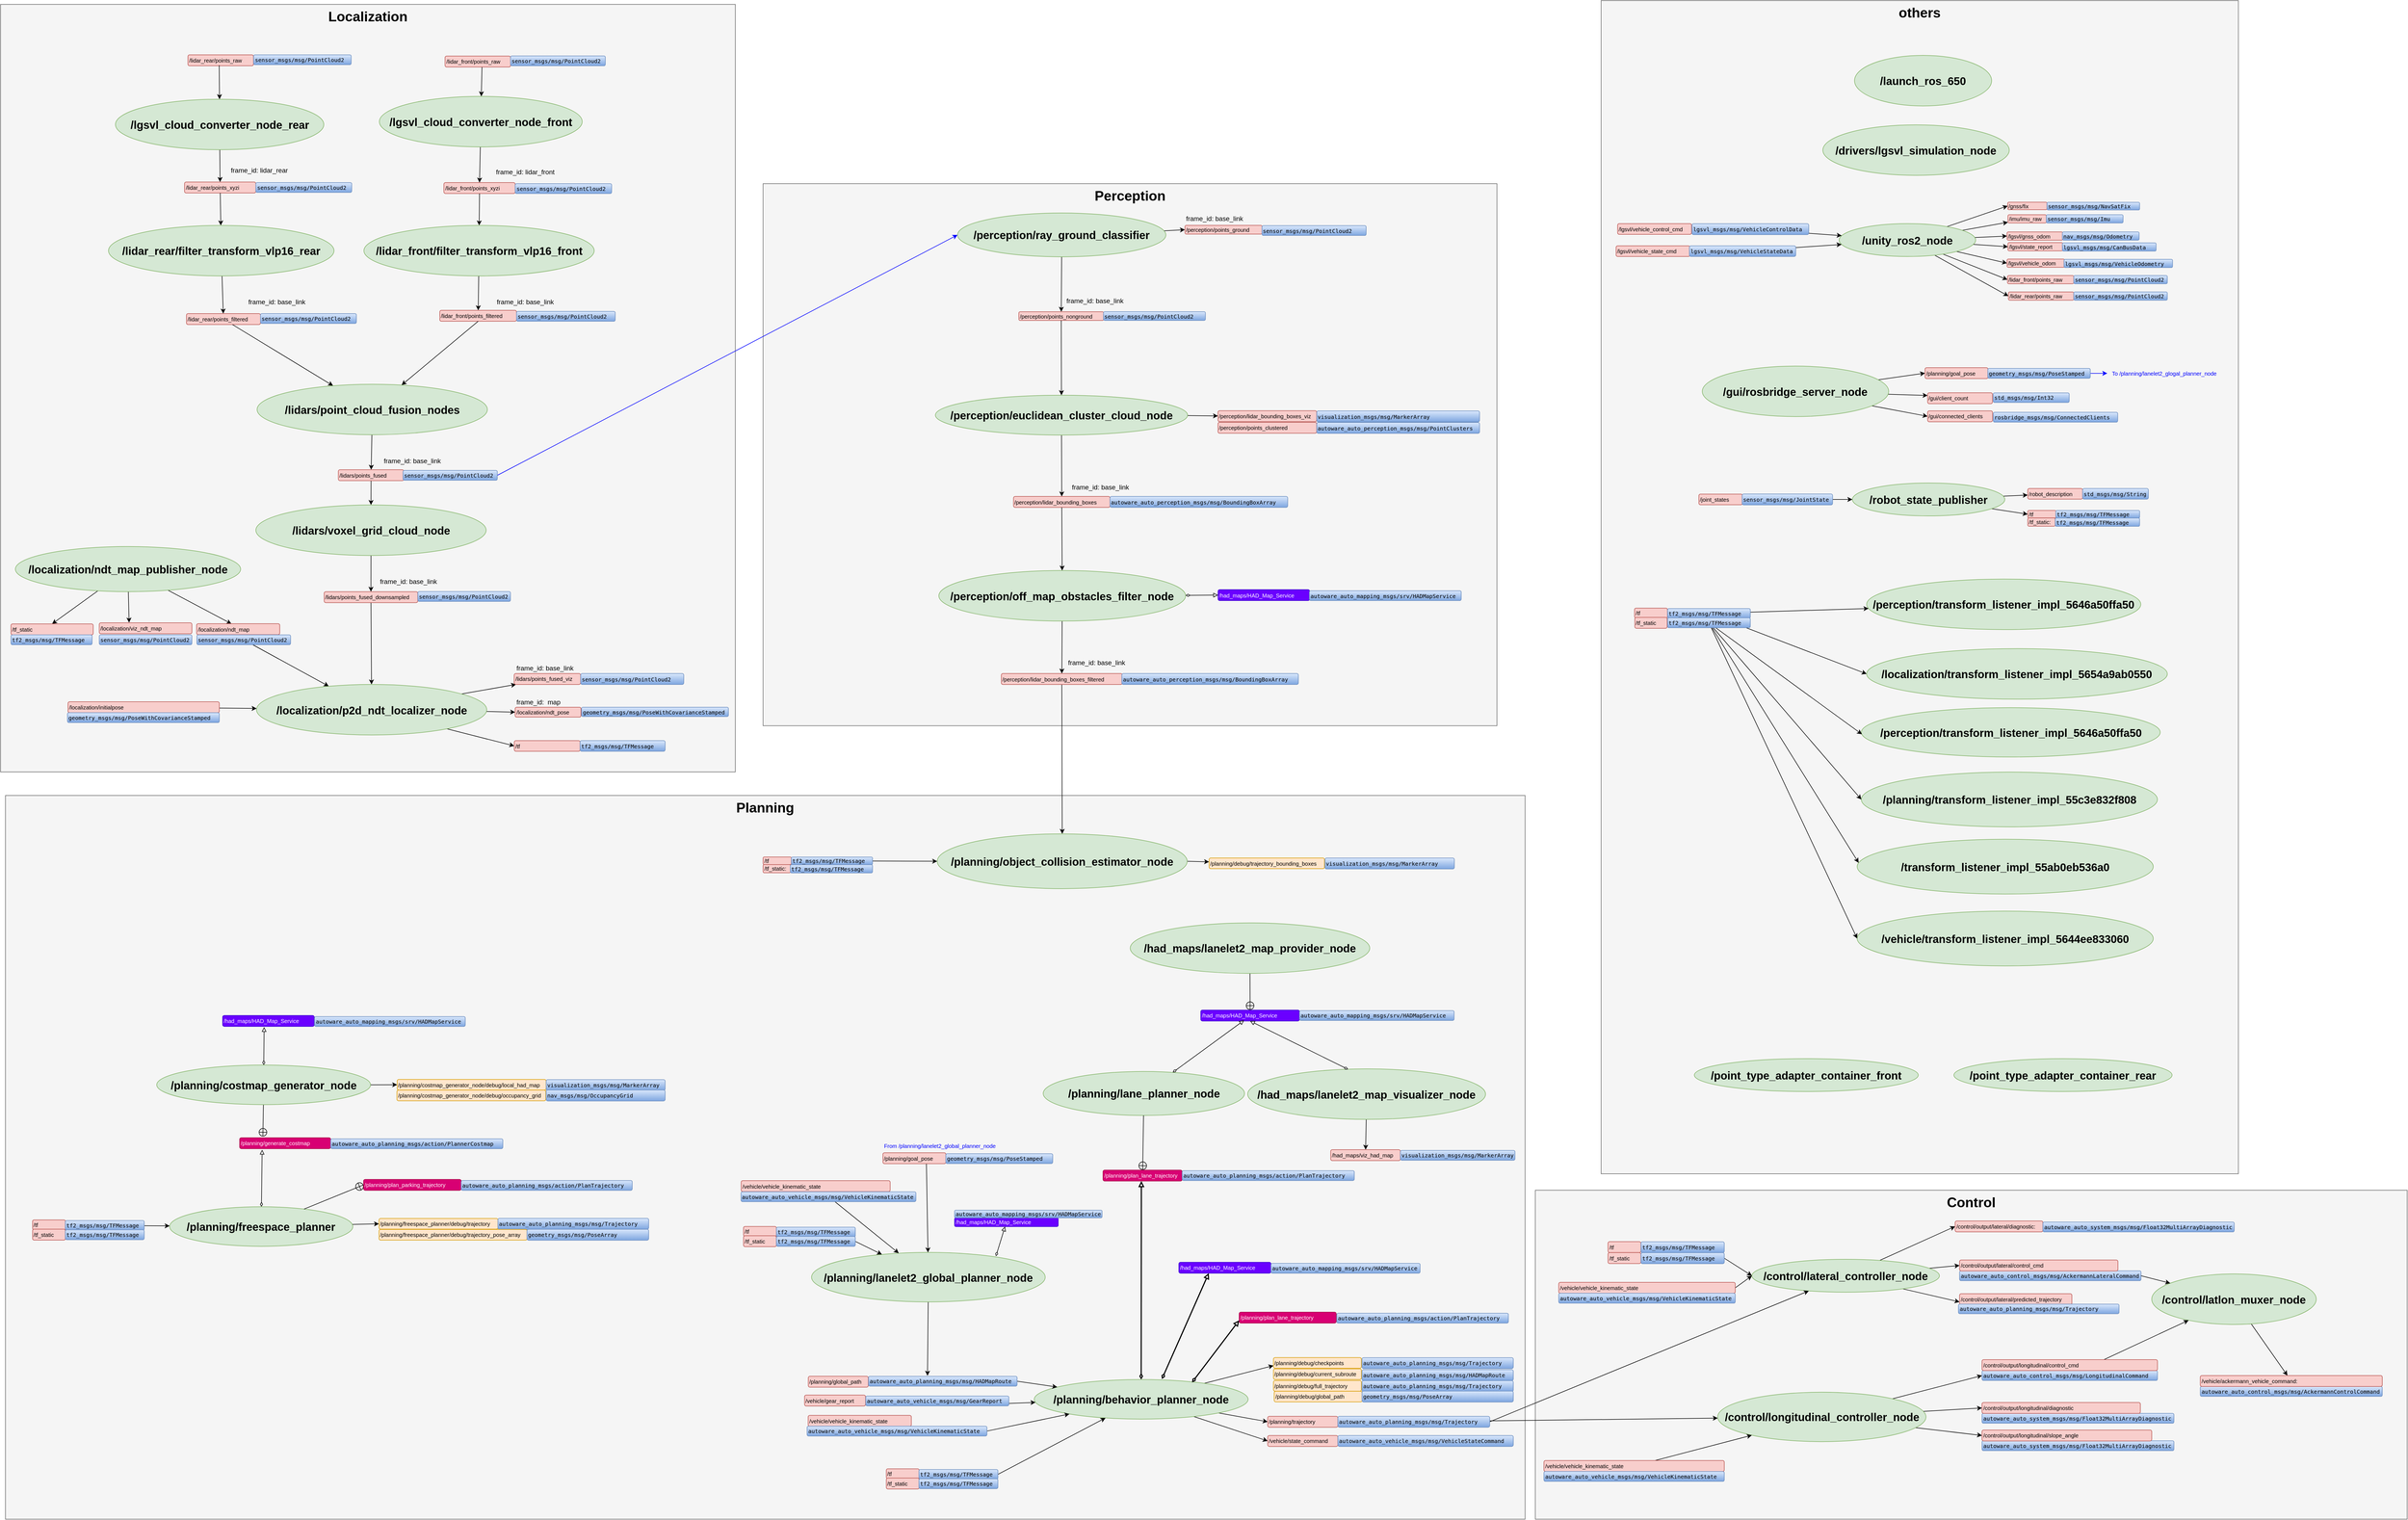<mxfile version="15.8.4" type="device"><diagram id="OWrFrO1zhTjn5aDSgWpU" name="第 1 页"><mxGraphModel dx="7691" dy="6337" grid="1" gridSize="10" guides="1" tooltips="1" connect="1" arrows="1" fold="1" page="1" pageScale="1" pageWidth="300" pageHeight="700" math="0" shadow="0"><root><mxCell id="0"/><mxCell id="1" parent="0"/><mxCell id="wsK1XXzgjVTTk0eK4QVr-452" value="others" style="rounded=0;whiteSpace=wrap;html=1;align=center;fillColor=#f5f5f5;strokeColor=#666666;verticalAlign=top;fontStyle=1;fontSize=25;" parent="1" vertex="1"><mxGeometry x="1180" y="-2750" width="1162.14" height="2140" as="geometry"/></mxCell><mxCell id="wsK1XXzgjVTTk0eK4QVr-444" value="Planning" style="rounded=0;whiteSpace=wrap;html=1;align=center;fillColor=#f5f5f5;strokeColor=#666666;verticalAlign=top;fontStyle=1;fontSize=25;" parent="1" vertex="1"><mxGeometry x="-1730" y="-1300" width="2771.38" height="1320" as="geometry"/></mxCell><mxCell id="wsK1XXzgjVTTk0eK4QVr-443" value="Localization" style="rounded=0;whiteSpace=wrap;html=1;align=center;fillColor=#f5f5f5;strokeColor=#666666;verticalAlign=top;fontStyle=1;fontSize=25;" parent="1" vertex="1"><mxGeometry x="-1739.0" y="-2743" width="1340" height="1400" as="geometry"/></mxCell><mxCell id="wsK1XXzgjVTTk0eK4QVr-442" value="Perception" style="rounded=0;whiteSpace=wrap;html=1;align=center;fillColor=#f5f5f5;strokeColor=#666666;verticalAlign=top;fontStyle=1;fontSize=25;" parent="1" vertex="1"><mxGeometry x="-348.34" y="-2416" width="1338.34" height="988.75" as="geometry"/></mxCell><mxCell id="wsK1XXzgjVTTk0eK4QVr-432" value="Control" style="rounded=0;whiteSpace=wrap;html=1;align=center;fillColor=#f5f5f5;strokeColor=#666666;verticalAlign=top;fontStyle=1;fontSize=25;" parent="1" vertex="1"><mxGeometry x="1060.0" y="-580" width="1590" height="600" as="geometry"/></mxCell><mxCell id="wsK1XXzgjVTTk0eK4QVr-21" style="edgeStyle=none;rounded=0;orthogonalLoop=1;jettySize=auto;html=1;align=left;entryX=0;entryY=0.5;entryDx=0;entryDy=0;" parent="1" source="wsK1XXzgjVTTk0eK4QVr-1" target="wsK1XXzgjVTTk0eK4QVr-15" edge="1"><mxGeometry relative="1" as="geometry"/></mxCell><mxCell id="wsK1XXzgjVTTk0eK4QVr-22" style="edgeStyle=none;rounded=0;orthogonalLoop=1;jettySize=auto;html=1;entryX=0;entryY=0.75;entryDx=0;entryDy=0;align=left;" parent="1" source="wsK1XXzgjVTTk0eK4QVr-1" target="wsK1XXzgjVTTk0eK4QVr-18" edge="1"><mxGeometry relative="1" as="geometry"/></mxCell><mxCell id="wsK1XXzgjVTTk0eK4QVr-49" style="edgeStyle=none;rounded=0;orthogonalLoop=1;jettySize=auto;html=1;entryX=0;entryY=0.5;entryDx=0;entryDy=0;align=left;" parent="1" source="wsK1XXzgjVTTk0eK4QVr-1" target="wsK1XXzgjVTTk0eK4QVr-16" edge="1"><mxGeometry relative="1" as="geometry"/></mxCell><mxCell id="wsK1XXzgjVTTk0eK4QVr-1" value="/control/lateral_controller_node" style="ellipse;whiteSpace=wrap;html=1;fontSize=20;fillColor=#d5e8d4;strokeColor=#82b366;fontStyle=1" parent="1" vertex="1"><mxGeometry x="1455.0" y="-454.0" width="342" height="60" as="geometry"/></mxCell><mxCell id="wsK1XXzgjVTTk0eK4QVr-30" style="edgeStyle=none;rounded=0;orthogonalLoop=1;jettySize=auto;html=1;" parent="1" source="wsK1XXzgjVTTk0eK4QVr-2" target="wsK1XXzgjVTTk0eK4QVr-29" edge="1"><mxGeometry relative="1" as="geometry"/></mxCell><mxCell id="wsK1XXzgjVTTk0eK4QVr-2" value="/control/latlon_muxer_node" style="ellipse;whiteSpace=wrap;html=1;fontSize=20;fillColor=#d5e8d4;strokeColor=#82b366;fontStyle=1" parent="1" vertex="1"><mxGeometry x="2184.18" y="-427.36" width="300" height="92.19" as="geometry"/></mxCell><mxCell id="wsK1XXzgjVTTk0eK4QVr-38" style="edgeStyle=none;rounded=0;orthogonalLoop=1;jettySize=auto;html=1;entryX=0;entryY=0.5;entryDx=0;entryDy=0;" parent="1" source="wsK1XXzgjVTTk0eK4QVr-3" target="wsK1XXzgjVTTk0eK4QVr-24" edge="1"><mxGeometry relative="1" as="geometry"/></mxCell><mxCell id="wsK1XXzgjVTTk0eK4QVr-41" style="edgeStyle=none;rounded=0;orthogonalLoop=1;jettySize=auto;html=1;entryX=0;entryY=0.5;entryDx=0;entryDy=0;" parent="1" source="wsK1XXzgjVTTk0eK4QVr-3" target="wsK1XXzgjVTTk0eK4QVr-40" edge="1"><mxGeometry relative="1" as="geometry"/></mxCell><mxCell id="wsK1XXzgjVTTk0eK4QVr-44" style="edgeStyle=none;rounded=0;orthogonalLoop=1;jettySize=auto;html=1;entryX=0;entryY=0.5;entryDx=0;entryDy=0;" parent="1" source="wsK1XXzgjVTTk0eK4QVr-3" target="wsK1XXzgjVTTk0eK4QVr-43" edge="1"><mxGeometry relative="1" as="geometry"/></mxCell><mxCell id="wsK1XXzgjVTTk0eK4QVr-3" value="/control/longitudinal_controller_node" style="ellipse;whiteSpace=wrap;html=1;fontSize=20;fillColor=#d5e8d4;strokeColor=#82b366;fontStyle=1" parent="1" vertex="1"><mxGeometry x="1392.5" y="-211.61" width="380" height="90.18" as="geometry"/></mxCell><mxCell id="wsK1XXzgjVTTk0eK4QVr-5" style="rounded=0;orthogonalLoop=1;jettySize=auto;html=1;entryX=0;entryY=0.5;entryDx=0;entryDy=0;exitX=1;exitY=0.5;exitDx=0;exitDy=0;" parent="1" source="wsK1XXzgjVTTk0eK4QVr-4" target="wsK1XXzgjVTTk0eK4QVr-1" edge="1"><mxGeometry relative="1" as="geometry"><mxPoint x="1334.5" y="-429.0" as="targetPoint"/></mxGeometry></mxCell><mxCell id="wsK1XXzgjVTTk0eK4QVr-4" value="/vehicle/vehicle_kinematic_state" style="rounded=1;whiteSpace=wrap;html=1;fontSize=10;fillColor=#f8cecc;strokeColor=#b85450;align=left;" parent="1" vertex="1"><mxGeometry x="1102.64" y="-412.0" width="322" height="20" as="geometry"/></mxCell><mxCell id="wsK1XXzgjVTTk0eK4QVr-6" value="&lt;pre&gt;autoware_auto_vehicle_msgs/msg/VehicleKinematicState&lt;/pre&gt;" style="rounded=1;whiteSpace=wrap;html=1;fontSize=10;fillColor=#dae8fc;strokeColor=#6c8ebf;gradientColor=#7ea6e0;align=left;" parent="1" vertex="1"><mxGeometry x="1102.64" y="-392.0" width="322" height="18" as="geometry"/></mxCell><mxCell id="wsK1XXzgjVTTk0eK4QVr-7" value="/tf" style="rounded=1;whiteSpace=wrap;html=1;fontSize=10;fillColor=#f8cecc;strokeColor=#b85450;align=left;" parent="1" vertex="1"><mxGeometry x="1192.5" y="-486.19" width="60" height="20" as="geometry"/></mxCell><mxCell id="wsK1XXzgjVTTk0eK4QVr-8" value="/tf_static" style="rounded=1;whiteSpace=wrap;html=1;fontSize=10;fillColor=#f8cecc;strokeColor=#b85450;align=left;" parent="1" vertex="1"><mxGeometry x="1192.5" y="-466.19" width="60" height="20" as="geometry"/></mxCell><mxCell id="wsK1XXzgjVTTk0eK4QVr-369" style="edgeStyle=none;rounded=0;orthogonalLoop=1;jettySize=auto;html=1;startArrow=none;startFill=0;endArrow=classic;endFill=1;strokeWidth=1;align=left;exitX=1;exitY=0.5;exitDx=0;exitDy=0;entryX=0;entryY=0.5;entryDx=0;entryDy=0;" parent="1" source="wsK1XXzgjVTTk0eK4QVr-368" target="wsK1XXzgjVTTk0eK4QVr-1" edge="1"><mxGeometry relative="1" as="geometry"><mxPoint x="1334.5" y="-426.0" as="targetPoint"/></mxGeometry></mxCell><mxCell id="wsK1XXzgjVTTk0eK4QVr-10" value="&lt;pre&gt;tf2_msgs/msg/TFMessage&lt;/pre&gt;" style="rounded=1;whiteSpace=wrap;html=1;fontSize=10;fillColor=#dae8fc;strokeColor=#6c8ebf;gradientColor=#7ea6e0;align=left;" parent="1" vertex="1"><mxGeometry x="1252.64" y="-486.0" width="152" height="20" as="geometry"/></mxCell><mxCell id="wsK1XXzgjVTTk0eK4QVr-31" style="edgeStyle=none;rounded=0;orthogonalLoop=1;jettySize=auto;html=1;exitX=1;exitY=0.5;exitDx=0;exitDy=0;" parent="1" source="wsK1XXzgjVTTk0eK4QVr-218" target="wsK1XXzgjVTTk0eK4QVr-1" edge="1"><mxGeometry relative="1" as="geometry"><mxPoint x="1280.693" y="-309.85" as="sourcePoint"/></mxGeometry></mxCell><mxCell id="wsK1XXzgjVTTk0eK4QVr-34" style="edgeStyle=none;rounded=0;orthogonalLoop=1;jettySize=auto;html=1;" parent="1" source="wsK1XXzgjVTTk0eK4QVr-218" target="wsK1XXzgjVTTk0eK4QVr-3" edge="1"><mxGeometry relative="1" as="geometry"><mxPoint x="1275.322" y="-289.85" as="sourcePoint"/></mxGeometry></mxCell><mxCell id="wsK1XXzgjVTTk0eK4QVr-14" value="&lt;pre&gt;autoware_auto_control_msgs/msg/AckermannLateralCommand&lt;/pre&gt;" style="rounded=1;whiteSpace=wrap;html=1;fontSize=10;fillColor=#dae8fc;strokeColor=#6c8ebf;gradientColor=#7ea6e0;align=left;" parent="1" vertex="1"><mxGeometry x="1833.64" y="-433.0" width="331" height="18" as="geometry"/></mxCell><mxCell id="wsK1XXzgjVTTk0eK4QVr-23" style="edgeStyle=none;rounded=0;orthogonalLoop=1;jettySize=auto;html=1;exitX=1;exitY=0.5;exitDx=0;exitDy=0;" parent="1" source="wsK1XXzgjVTTk0eK4QVr-14" target="wsK1XXzgjVTTk0eK4QVr-2" edge="1"><mxGeometry relative="1" as="geometry"/></mxCell><mxCell id="wsK1XXzgjVTTk0eK4QVr-15" value="/control/output/lateral/control_cmd" style="rounded=1;whiteSpace=wrap;html=1;fontSize=10;fillColor=#f8cecc;strokeColor=#b85450;align=left;" parent="1" vertex="1"><mxGeometry x="1833.67" y="-452.75" width="288.83" height="20" as="geometry"/></mxCell><mxCell id="wsK1XXzgjVTTk0eK4QVr-16" value="/control/output/lateral/diagnostic:" style="rounded=1;whiteSpace=wrap;html=1;fontSize=10;fillColor=#f8cecc;strokeColor=#b85450;align=left;" parent="1" vertex="1"><mxGeometry x="1825.62" y="-524" width="160" height="20" as="geometry"/></mxCell><mxCell id="wsK1XXzgjVTTk0eK4QVr-17" value="&lt;pre&gt;autoware_auto_system_msgs/msg/Float32MultiArrayDiagnostic&lt;/pre&gt;" style="rounded=1;whiteSpace=wrap;html=1;fontSize=10;fillColor=#dae8fc;strokeColor=#6c8ebf;gradientColor=#7ea6e0;align=left;" parent="1" vertex="1"><mxGeometry x="1985.64" y="-522" width="349" height="18" as="geometry"/></mxCell><mxCell id="wsK1XXzgjVTTk0eK4QVr-18" value="/control/output/lateral/predicted_trajectory" style="rounded=1;whiteSpace=wrap;html=1;fontSize=10;fillColor=#f8cecc;strokeColor=#b85450;align=left;" parent="1" vertex="1"><mxGeometry x="1833.67" y="-391.27" width="204.83" height="20" as="geometry"/></mxCell><mxCell id="wsK1XXzgjVTTk0eK4QVr-20" value="&lt;pre&gt;autoware_auto_planning_msgs/msg/Trajectory&lt;/pre&gt;" style="rounded=1;whiteSpace=wrap;html=1;fontSize=10;fillColor=#dae8fc;strokeColor=#6c8ebf;gradientColor=#7ea6e0;align=left;" parent="1" vertex="1"><mxGeometry x="1831.61" y="-372.27" width="292.94" height="17.5" as="geometry"/></mxCell><mxCell id="wsK1XXzgjVTTk0eK4QVr-26" style="edgeStyle=none;rounded=0;orthogonalLoop=1;jettySize=auto;html=1;" parent="1" source="wsK1XXzgjVTTk0eK4QVr-24" target="wsK1XXzgjVTTk0eK4QVr-2" edge="1"><mxGeometry relative="1" as="geometry"/></mxCell><mxCell id="wsK1XXzgjVTTk0eK4QVr-24" value="&lt;pre&gt;autoware_auto_control_msgs/msg/LongitudinalCommand&lt;/pre&gt;" style="rounded=1;whiteSpace=wrap;html=1;fontSize=10;fillColor=#dae8fc;strokeColor=#6c8ebf;gradientColor=#7ea6e0;align=left;" parent="1" vertex="1"><mxGeometry x="1874.64" y="-251.0" width="320" height="18" as="geometry"/></mxCell><mxCell id="wsK1XXzgjVTTk0eK4QVr-25" value="/control/output/longitudinal/control_cmd" style="rounded=1;whiteSpace=wrap;html=1;fontSize=10;fillColor=#f8cecc;strokeColor=#b85450;align=left;" parent="1" vertex="1"><mxGeometry x="1874.64" y="-271.0" width="320" height="20" as="geometry"/></mxCell><mxCell id="wsK1XXzgjVTTk0eK4QVr-28" value="&lt;pre&gt;autoware_auto_control_msgs/msg/AckermannControlCommand&lt;/pre&gt;" style="rounded=1;whiteSpace=wrap;html=1;fontSize=10;fillColor=#dae8fc;strokeColor=#6c8ebf;gradientColor=#7ea6e0;align=left;" parent="1" vertex="1"><mxGeometry x="2272.64" y="-222.0" width="332" height="18" as="geometry"/></mxCell><mxCell id="wsK1XXzgjVTTk0eK4QVr-29" value="/vehicle/ackermann_vehicle_command:" style="rounded=1;whiteSpace=wrap;html=1;fontSize=10;fillColor=#f8cecc;strokeColor=#b85450;align=left;" parent="1" vertex="1"><mxGeometry x="2272.64" y="-242.0" width="332" height="20" as="geometry"/></mxCell><mxCell id="wsK1XXzgjVTTk0eK4QVr-37" style="edgeStyle=none;rounded=0;orthogonalLoop=1;jettySize=auto;html=1;" parent="1" source="wsK1XXzgjVTTk0eK4QVr-35" target="wsK1XXzgjVTTk0eK4QVr-3" edge="1"><mxGeometry relative="1" as="geometry"><mxPoint x="1415.615" y="-30.941" as="targetPoint"/></mxGeometry></mxCell><mxCell id="wsK1XXzgjVTTk0eK4QVr-35" value="/vehicle/vehicle_kinematic_state" style="rounded=1;whiteSpace=wrap;html=1;fontSize=10;fillColor=#f8cecc;strokeColor=#b85450;align=left;" parent="1" vertex="1"><mxGeometry x="1075.64" y="-87.0" width="329" height="20" as="geometry"/></mxCell><mxCell id="wsK1XXzgjVTTk0eK4QVr-36" value="&lt;pre&gt;autoware_auto_vehicle_msgs/msg/VehicleKinematicState&lt;/pre&gt;" style="rounded=1;whiteSpace=wrap;html=1;fontSize=10;fillColor=#dae8fc;strokeColor=#6c8ebf;gradientColor=#7ea6e0;align=left;" parent="1" vertex="1"><mxGeometry x="1075.64" y="-67.0" width="329" height="18" as="geometry"/></mxCell><mxCell id="wsK1XXzgjVTTk0eK4QVr-39" value="&lt;pre&gt;autoware_auto_system_msgs/msg/Float32MultiArrayDiagnostic&lt;/pre&gt;" style="rounded=1;whiteSpace=wrap;html=1;fontSize=10;fillColor=#dae8fc;strokeColor=#6c8ebf;gradientColor=#7ea6e0;align=left;" parent="1" vertex="1"><mxGeometry x="1874.64" y="-173.0" width="350" height="18" as="geometry"/></mxCell><mxCell id="wsK1XXzgjVTTk0eK4QVr-40" value="/control/output/longitudinal/diagnostic" style="rounded=1;whiteSpace=wrap;html=1;fontSize=10;fillColor=#f8cecc;strokeColor=#b85450;align=left;" parent="1" vertex="1"><mxGeometry x="1874.62" y="-192.84" width="288.83" height="20" as="geometry"/></mxCell><mxCell id="wsK1XXzgjVTTk0eK4QVr-42" value="&lt;pre&gt;autoware_auto_system_msgs/msg/Float32MultiArrayDiagnostic&lt;/pre&gt;" style="rounded=1;whiteSpace=wrap;html=1;fontSize=10;fillColor=#dae8fc;strokeColor=#6c8ebf;gradientColor=#7ea6e0;align=left;" parent="1" vertex="1"><mxGeometry x="1874.64" y="-123.0" width="350" height="18" as="geometry"/></mxCell><mxCell id="wsK1XXzgjVTTk0eK4QVr-43" value="/control/output/longitudinal/slope_angle" style="rounded=1;whiteSpace=wrap;html=1;fontSize=10;fillColor=#f8cecc;strokeColor=#b85450;align=left;" parent="1" vertex="1"><mxGeometry x="1874.63" y="-142.67" width="309.55" height="20" as="geometry"/></mxCell><mxCell id="wsK1XXzgjVTTk0eK4QVr-50" value="/drivers/lgsvl_simulation_node" style="ellipse;whiteSpace=wrap;html=1;fontSize=20;fillColor=#d5e8d4;strokeColor=#82b366;fontStyle=1" parent="1" vertex="1"><mxGeometry x="1584.33" y="-2523.27" width="340" height="92.19" as="geometry"/></mxCell><mxCell id="wsK1XXzgjVTTk0eK4QVr-58" style="edgeStyle=none;rounded=0;orthogonalLoop=1;jettySize=auto;html=1;align=left;entryX=0;entryY=0.25;entryDx=0;entryDy=0;" parent="1" source="wsK1XXzgjVTTk0eK4QVr-51" target="wsK1XXzgjVTTk0eK4QVr-52" edge="1"><mxGeometry relative="1" as="geometry"/></mxCell><mxCell id="wsK1XXzgjVTTk0eK4QVr-59" style="edgeStyle=none;rounded=0;orthogonalLoop=1;jettySize=auto;html=1;align=left;entryX=0;entryY=0.5;entryDx=0;entryDy=0;" parent="1" source="wsK1XXzgjVTTk0eK4QVr-51" target="wsK1XXzgjVTTk0eK4QVr-54" edge="1"><mxGeometry relative="1" as="geometry"/></mxCell><mxCell id="wsK1XXzgjVTTk0eK4QVr-60" style="edgeStyle=none;rounded=0;orthogonalLoop=1;jettySize=auto;html=1;entryX=0;entryY=0.5;entryDx=0;entryDy=0;align=left;" parent="1" source="wsK1XXzgjVTTk0eK4QVr-51" target="wsK1XXzgjVTTk0eK4QVr-278" edge="1"><mxGeometry relative="1" as="geometry"/></mxCell><mxCell id="wsK1XXzgjVTTk0eK4QVr-51" value="/gui/rosbridge_server_node" style="ellipse;whiteSpace=wrap;html=1;fontSize=20;fillColor=#d5e8d4;strokeColor=#82b366;fontStyle=1" parent="1" vertex="1"><mxGeometry x="1364.45" y="-2083.27" width="340" height="92.19" as="geometry"/></mxCell><mxCell id="wsK1XXzgjVTTk0eK4QVr-52" value="/gui/client_count" style="rounded=1;whiteSpace=wrap;html=1;fontSize=10;fillColor=#f8cecc;strokeColor=#b85450;align=left;" parent="1" vertex="1"><mxGeometry x="1775.44" y="-2034.61" width="118.25" height="20" as="geometry"/></mxCell><mxCell id="wsK1XXzgjVTTk0eK4QVr-53" value="&lt;pre&gt;std_msgs/msg/Int32&lt;/pre&gt;" style="rounded=1;whiteSpace=wrap;html=1;fontSize=10;fillColor=#dae8fc;strokeColor=#6c8ebf;gradientColor=#7ea6e0;align=left;" parent="1" vertex="1"><mxGeometry x="1895.01" y="-2034.36" width="138.68" height="17.5" as="geometry"/></mxCell><mxCell id="wsK1XXzgjVTTk0eK4QVr-54" value="/gui/connected_clients" style="rounded=1;whiteSpace=wrap;html=1;fontSize=10;fillColor=#f8cecc;strokeColor=#b85450;align=left;" parent="1" vertex="1"><mxGeometry x="1775.44" y="-2001.63" width="118.39" height="20" as="geometry"/></mxCell><mxCell id="wsK1XXzgjVTTk0eK4QVr-55" value="&lt;pre&gt;rosbridge_msgs/msg/ConnectedClients&lt;/pre&gt;" style="rounded=1;whiteSpace=wrap;html=1;fontSize=10;fillColor=#dae8fc;strokeColor=#6c8ebf;gradientColor=#7ea6e0;align=left;" parent="1" vertex="1"><mxGeometry x="1895.14" y="-1999" width="227" height="18" as="geometry"/></mxCell><mxCell id="wsK1XXzgjVTTk0eK4QVr-63" style="edgeStyle=none;rounded=0;orthogonalLoop=1;jettySize=auto;html=1;align=left;endArrow=circlePlus;endFill=0;" parent="1" source="wsK1XXzgjVTTk0eK4QVr-61" target="wsK1XXzgjVTTk0eK4QVr-62" edge="1"><mxGeometry relative="1" as="geometry"/></mxCell><mxCell id="wsK1XXzgjVTTk0eK4QVr-61" value="/had_maps/lanelet2_map_provider_node" style="ellipse;whiteSpace=wrap;html=1;fontSize=20;fillColor=#d5e8d4;strokeColor=#82b366;fontStyle=1" parent="1" vertex="1"><mxGeometry x="321.2" y="-1067.64" width="436.83" height="92.19" as="geometry"/></mxCell><mxCell id="wsK1XXzgjVTTk0eK4QVr-62" value="/had_maps/HAD_Map_Service" style="rounded=1;whiteSpace=wrap;html=1;fontSize=10;fillColor=#6a00ff;strokeColor=#3700CC;align=left;fontColor=#ffffff;" parent="1" vertex="1"><mxGeometry x="449.88" y="-908.68" width="180" height="20" as="geometry"/></mxCell><mxCell id="wsK1XXzgjVTTk0eK4QVr-64" value="&lt;pre&gt;autoware_auto_mapping_msgs/srv/HADMapService&lt;/pre&gt;" style="rounded=1;whiteSpace=wrap;html=1;fontSize=10;fillColor=#dae8fc;strokeColor=#6c8ebf;gradientColor=#7ea6e0;align=left;" parent="1" vertex="1"><mxGeometry x="629.88" y="-907.68" width="282" height="18" as="geometry"/></mxCell><mxCell id="wsK1XXzgjVTTk0eK4QVr-69" style="edgeStyle=none;rounded=0;orthogonalLoop=1;jettySize=auto;html=1;endArrow=classic;endFill=1;align=left;" parent="1" source="wsK1XXzgjVTTk0eK4QVr-65" target="wsK1XXzgjVTTk0eK4QVr-67" edge="1"><mxGeometry relative="1" as="geometry"/></mxCell><mxCell id="wsK1XXzgjVTTk0eK4QVr-65" value="/had_maps/lanelet2_map_visualizer_node" style="ellipse;whiteSpace=wrap;html=1;fontSize=20;fillColor=#d5e8d4;strokeColor=#82b366;fontStyle=1" parent="1" vertex="1"><mxGeometry x="535.39" y="-801.38" width="433.86" height="92.19" as="geometry"/></mxCell><mxCell id="wsK1XXzgjVTTk0eK4QVr-67" value="/had_maps/viz_had_map" style="rounded=1;whiteSpace=wrap;html=1;fontSize=10;fillColor=#f8cecc;strokeColor=#b85450;align=left;" parent="1" vertex="1"><mxGeometry x="686.81" y="-653.99" width="127.02" height="20" as="geometry"/></mxCell><mxCell id="wsK1XXzgjVTTk0eK4QVr-68" value="&lt;pre&gt;visualization_msgs/msg/MarkerArray&lt;/pre&gt;" style="rounded=1;whiteSpace=wrap;html=1;fontSize=10;fillColor=#dae8fc;strokeColor=#6c8ebf;gradientColor=#7ea6e0;align=left;" parent="1" vertex="1"><mxGeometry x="813.88" y="-652.68" width="209" height="18" as="geometry"/></mxCell><mxCell id="wsK1XXzgjVTTk0eK4QVr-71" value="/launch_ros_650" style="ellipse;whiteSpace=wrap;html=1;fontSize=20;fillColor=#d5e8d4;strokeColor=#82b366;fontStyle=1" parent="1" vertex="1"><mxGeometry x="1642.14" y="-2650" width="250" height="92.19" as="geometry"/></mxCell><mxCell id="wsK1XXzgjVTTk0eK4QVr-79" style="edgeStyle=none;rounded=0;orthogonalLoop=1;jettySize=auto;html=1;entryX=0.5;entryY=0;entryDx=0;entryDy=0;endArrow=classic;endFill=1;align=left;" parent="1" source="wsK1XXzgjVTTk0eK4QVr-72" target="wsK1XXzgjVTTk0eK4QVr-77" edge="1"><mxGeometry relative="1" as="geometry"/></mxCell><mxCell id="wsK1XXzgjVTTk0eK4QVr-72" value="/lgsvl_cloud_converter_node_front" style="ellipse;whiteSpace=wrap;html=1;fontSize=20;fillColor=#d5e8d4;strokeColor=#82b366;fontStyle=1" parent="1" vertex="1"><mxGeometry x="-1048.18" y="-2575.25" width="370" height="92.19" as="geometry"/></mxCell><mxCell id="wsK1XXzgjVTTk0eK4QVr-73" value="/lidar_front/points_raw" style="rounded=1;whiteSpace=wrap;html=1;fontSize=10;fillColor=#f8cecc;strokeColor=#b85450;align=left;" parent="1" vertex="1"><mxGeometry x="-928.38" y="-2648.75" width="119.52" height="20" as="geometry"/></mxCell><mxCell id="wsK1XXzgjVTTk0eK4QVr-76" style="edgeStyle=none;rounded=0;orthogonalLoop=1;jettySize=auto;html=1;endArrow=classic;endFill=1;align=left;exitX=0.564;exitY=1.012;exitDx=0;exitDy=0;exitPerimeter=0;" parent="1" source="wsK1XXzgjVTTk0eK4QVr-73" target="wsK1XXzgjVTTk0eK4QVr-72" edge="1"><mxGeometry relative="1" as="geometry"/></mxCell><mxCell id="wsK1XXzgjVTTk0eK4QVr-74" value="&lt;pre&gt;sensor_msgs/msg/PointCloud2&lt;/pre&gt;" style="rounded=1;whiteSpace=wrap;html=1;fontSize=10;fillColor=#dae8fc;strokeColor=#6c8ebf;gradientColor=#7ea6e0;align=left;" parent="1" vertex="1"><mxGeometry x="-809" y="-2649" width="173" height="18" as="geometry"/></mxCell><mxCell id="wsK1XXzgjVTTk0eK4QVr-77" value="/lidar_front/points_xyzi" style="rounded=1;whiteSpace=wrap;html=1;fontSize=10;fillColor=#f8cecc;strokeColor=#b85450;align=left;" parent="1" vertex="1"><mxGeometry x="-930.5" y="-2418" width="130" height="20" as="geometry"/></mxCell><mxCell id="wsK1XXzgjVTTk0eK4QVr-88" style="edgeStyle=none;rounded=0;orthogonalLoop=1;jettySize=auto;html=1;endArrow=classic;endFill=1;align=left;exitX=0.5;exitY=1;exitDx=0;exitDy=0;" parent="1" source="wsK1XXzgjVTTk0eK4QVr-77" target="wsK1XXzgjVTTk0eK4QVr-87" edge="1"><mxGeometry relative="1" as="geometry"/></mxCell><mxCell id="wsK1XXzgjVTTk0eK4QVr-78" value="&lt;pre&gt;sensor_msgs/msg/PointCloud2&lt;/pre&gt;" style="rounded=1;whiteSpace=wrap;html=1;fontSize=10;fillColor=#dae8fc;strokeColor=#6c8ebf;gradientColor=#7ea6e0;align=left;" parent="1" vertex="1"><mxGeometry x="-800.5" y="-2416" width="176" height="18" as="geometry"/></mxCell><mxCell id="wsK1XXzgjVTTk0eK4QVr-430" style="edgeStyle=none;rounded=0;orthogonalLoop=1;jettySize=auto;html=1;startArrow=none;startFill=0;endArrow=classic;endFill=1;strokeWidth=1;align=left;" parent="1" source="wsK1XXzgjVTTk0eK4QVr-80" target="wsK1XXzgjVTTk0eK4QVr-84" edge="1"><mxGeometry relative="1" as="geometry"/></mxCell><mxCell id="wsK1XXzgjVTTk0eK4QVr-80" value="/lgsvl_cloud_converter_node_rear" style="ellipse;whiteSpace=wrap;html=1;fontSize=20;fillColor=#d5e8d4;strokeColor=#82b366;fontStyle=1" parent="1" vertex="1"><mxGeometry x="-1529.43" y="-2570.03" width="380" height="92.19" as="geometry"/></mxCell><mxCell id="wsK1XXzgjVTTk0eK4QVr-81" value="/lidar_rear/points_raw" style="rounded=1;whiteSpace=wrap;html=1;fontSize=10;fillColor=#f8cecc;strokeColor=#b85450;align=left;" parent="1" vertex="1"><mxGeometry x="-1397.25" y="-2651" width="119.52" height="20" as="geometry"/></mxCell><mxCell id="wsK1XXzgjVTTk0eK4QVr-82" style="edgeStyle=none;rounded=0;orthogonalLoop=1;jettySize=auto;html=1;endArrow=classic;endFill=1;align=left;exitX=0.477;exitY=0.948;exitDx=0;exitDy=0;exitPerimeter=0;" parent="1" source="wsK1XXzgjVTTk0eK4QVr-81" target="wsK1XXzgjVTTk0eK4QVr-80" edge="1"><mxGeometry relative="1" as="geometry"><mxPoint x="-1323.15" y="-2566.53" as="targetPoint"/></mxGeometry></mxCell><mxCell id="wsK1XXzgjVTTk0eK4QVr-83" value="&lt;pre&gt;sensor_msgs/msg/PointCloud2&lt;/pre&gt;" style="rounded=1;whiteSpace=wrap;html=1;fontSize=10;fillColor=#dae8fc;strokeColor=#6c8ebf;gradientColor=#7ea6e0;align=left;" parent="1" vertex="1"><mxGeometry x="-1277.5" y="-2651" width="178" height="18" as="geometry"/></mxCell><mxCell id="wsK1XXzgjVTTk0eK4QVr-84" value="/lidar_rear/points_xyzi" style="rounded=1;whiteSpace=wrap;html=1;fontSize=10;fillColor=#f8cecc;strokeColor=#b85450;align=left;" parent="1" vertex="1"><mxGeometry x="-1403.5" y="-2419" width="130" height="20" as="geometry"/></mxCell><mxCell id="wsK1XXzgjVTTk0eK4QVr-96" style="edgeStyle=none;rounded=0;orthogonalLoop=1;jettySize=auto;html=1;endArrow=classic;endFill=1;align=left;" parent="1" source="wsK1XXzgjVTTk0eK4QVr-84" target="wsK1XXzgjVTTk0eK4QVr-93" edge="1"><mxGeometry relative="1" as="geometry"/></mxCell><mxCell id="wsK1XXzgjVTTk0eK4QVr-85" value="&lt;pre&gt;sensor_msgs/msg/PointCloud2&lt;/pre&gt;" style="rounded=1;whiteSpace=wrap;html=1;fontSize=10;fillColor=#dae8fc;strokeColor=#6c8ebf;gradientColor=#7ea6e0;align=left;" parent="1" vertex="1"><mxGeometry x="-1273.5" y="-2418" width="175" height="18" as="geometry"/></mxCell><mxCell id="wsK1XXzgjVTTk0eK4QVr-91" style="edgeStyle=none;rounded=0;orthogonalLoop=1;jettySize=auto;html=1;endArrow=classic;endFill=1;align=left;" parent="1" source="wsK1XXzgjVTTk0eK4QVr-87" target="wsK1XXzgjVTTk0eK4QVr-89" edge="1"><mxGeometry relative="1" as="geometry"/></mxCell><mxCell id="wsK1XXzgjVTTk0eK4QVr-87" value="/lidar_front/filter_transform_vlp16_front" style="ellipse;whiteSpace=wrap;html=1;fontSize=20;fillColor=#d5e8d4;strokeColor=#82b366;fontStyle=1" parent="1" vertex="1"><mxGeometry x="-1076.34" y="-2339.84" width="420" height="92.19" as="geometry"/></mxCell><mxCell id="wsK1XXzgjVTTk0eK4QVr-89" value="/lidar_front/points_filtered" style="rounded=1;whiteSpace=wrap;html=1;fontSize=10;fillColor=#f8cecc;strokeColor=#b85450;align=left;" parent="1" vertex="1"><mxGeometry x="-938" y="-2185" width="140" height="20" as="geometry"/></mxCell><mxCell id="wsK1XXzgjVTTk0eK4QVr-100" style="edgeStyle=none;rounded=0;orthogonalLoop=1;jettySize=auto;html=1;endArrow=classic;endFill=1;align=left;exitX=0.5;exitY=1;exitDx=0;exitDy=0;" parent="1" source="wsK1XXzgjVTTk0eK4QVr-89" target="wsK1XXzgjVTTk0eK4QVr-97" edge="1"><mxGeometry relative="1" as="geometry"/></mxCell><mxCell id="wsK1XXzgjVTTk0eK4QVr-90" value="&lt;pre&gt;sensor_msgs/msg/PointCloud2&lt;/pre&gt;" style="rounded=1;whiteSpace=wrap;html=1;fontSize=10;fillColor=#dae8fc;strokeColor=#6c8ebf;gradientColor=#7ea6e0;align=left;" parent="1" vertex="1"><mxGeometry x="-798" y="-2183" width="180" height="18" as="geometry"/></mxCell><mxCell id="wsK1XXzgjVTTk0eK4QVr-92" style="edgeStyle=none;rounded=0;orthogonalLoop=1;jettySize=auto;html=1;endArrow=classic;endFill=1;align=left;" parent="1" source="wsK1XXzgjVTTk0eK4QVr-93" target="wsK1XXzgjVTTk0eK4QVr-94" edge="1"><mxGeometry relative="1" as="geometry"><mxPoint x="-1464.2" y="-2155.945" as="sourcePoint"/></mxGeometry></mxCell><mxCell id="wsK1XXzgjVTTk0eK4QVr-93" value="/lidar_rear/filter_transform_vlp16_rear" style="ellipse;whiteSpace=wrap;html=1;fontSize=20;fillColor=#d5e8d4;strokeColor=#82b366;fontStyle=1" parent="1" vertex="1"><mxGeometry x="-1542.15" y="-2339.86" width="411.32" height="92.19" as="geometry"/></mxCell><mxCell id="wsK1XXzgjVTTk0eK4QVr-94" value="/lidar_rear/points_filtered" style="rounded=1;whiteSpace=wrap;html=1;fontSize=10;fillColor=#f8cecc;strokeColor=#b85450;align=left;" parent="1" vertex="1"><mxGeometry x="-1400" y="-2179" width="135" height="20" as="geometry"/></mxCell><mxCell id="wsK1XXzgjVTTk0eK4QVr-101" style="edgeStyle=none;rounded=0;orthogonalLoop=1;jettySize=auto;html=1;endArrow=classic;endFill=1;align=left;" parent="1" source="wsK1XXzgjVTTk0eK4QVr-94" target="wsK1XXzgjVTTk0eK4QVr-97" edge="1"><mxGeometry relative="1" as="geometry"/></mxCell><mxCell id="wsK1XXzgjVTTk0eK4QVr-95" value="&lt;pre&gt;sensor_msgs/msg/PointCloud2&lt;/pre&gt;" style="rounded=1;whiteSpace=wrap;html=1;fontSize=10;fillColor=#dae8fc;strokeColor=#6c8ebf;gradientColor=#7ea6e0;align=left;" parent="1" vertex="1"><mxGeometry x="-1265" y="-2179" width="175" height="18" as="geometry"/></mxCell><mxCell id="wsK1XXzgjVTTk0eK4QVr-108" style="edgeStyle=none;rounded=0;orthogonalLoop=1;jettySize=auto;html=1;endArrow=classic;endFill=1;align=left;" parent="1" source="wsK1XXzgjVTTk0eK4QVr-97" target="wsK1XXzgjVTTk0eK4QVr-98" edge="1"><mxGeometry relative="1" as="geometry"/></mxCell><mxCell id="wsK1XXzgjVTTk0eK4QVr-97" value="/lidars/point_cloud_fusion_nodes" style="ellipse;whiteSpace=wrap;html=1;fontSize=20;fillColor=#d5e8d4;strokeColor=#82b366;fontStyle=1" parent="1" vertex="1"><mxGeometry x="-1271.15" y="-2050.14" width="420" height="92.19" as="geometry"/></mxCell><mxCell id="wsK1XXzgjVTTk0eK4QVr-109" style="edgeStyle=none;rounded=0;orthogonalLoop=1;jettySize=auto;html=1;endArrow=classic;endFill=1;align=left;" parent="1" source="wsK1XXzgjVTTk0eK4QVr-98" target="wsK1XXzgjVTTk0eK4QVr-103" edge="1"><mxGeometry relative="1" as="geometry"/></mxCell><mxCell id="wsK1XXzgjVTTk0eK4QVr-98" value="/lidars/points_fused" style="rounded=1;whiteSpace=wrap;html=1;fontSize=10;fillColor=#f8cecc;strokeColor=#b85450;align=left;" parent="1" vertex="1"><mxGeometry x="-1123.0" y="-1894.19" width="119.52" height="20" as="geometry"/></mxCell><mxCell id="wsK1XXzgjVTTk0eK4QVr-433" style="edgeStyle=none;rounded=0;orthogonalLoop=1;jettySize=auto;html=1;fontSize=17;fontColor=#000000;startArrow=none;startFill=0;endArrow=classic;endFill=1;strokeWidth=1;align=left;entryX=0;entryY=0.5;entryDx=0;entryDy=0;strokeColor=#0000FF;exitX=1;exitY=0.5;exitDx=0;exitDy=0;" parent="1" source="wsK1XXzgjVTTk0eK4QVr-99" target="wsK1XXzgjVTTk0eK4QVr-145" edge="1"><mxGeometry relative="1" as="geometry"><mxPoint x="-806.32" y="-1882.69" as="targetPoint"/></mxGeometry></mxCell><mxCell id="wsK1XXzgjVTTk0eK4QVr-99" value="&lt;pre&gt;sensor_msgs/msg/PointCloud2&lt;/pre&gt;" style="rounded=1;whiteSpace=wrap;html=1;fontSize=10;fillColor=#dae8fc;strokeColor=#6c8ebf;gradientColor=#7ea6e0;align=left;" parent="1" vertex="1"><mxGeometry x="-1005" y="-1893" width="172" height="18" as="geometry"/></mxCell><mxCell id="wsK1XXzgjVTTk0eK4QVr-107" style="edgeStyle=none;rounded=0;orthogonalLoop=1;jettySize=auto;html=1;endArrow=classic;endFill=1;align=left;" parent="1" source="wsK1XXzgjVTTk0eK4QVr-103" target="wsK1XXzgjVTTk0eK4QVr-105" edge="1"><mxGeometry relative="1" as="geometry"/></mxCell><mxCell id="wsK1XXzgjVTTk0eK4QVr-103" value="/lidars/voxel_grid_cloud_node" style="ellipse;whiteSpace=wrap;html=1;fontSize=20;fillColor=#d5e8d4;strokeColor=#82b366;fontStyle=1" parent="1" vertex="1"><mxGeometry x="-1273.4" y="-1829.95" width="420" height="92.19" as="geometry"/></mxCell><mxCell id="wsK1XXzgjVTTk0eK4QVr-121" style="edgeStyle=none;rounded=0;orthogonalLoop=1;jettySize=auto;html=1;endArrow=classic;endFill=1;align=left;" parent="1" source="wsK1XXzgjVTTk0eK4QVr-105" target="wsK1XXzgjVTTk0eK4QVr-120" edge="1"><mxGeometry relative="1" as="geometry"/></mxCell><mxCell id="wsK1XXzgjVTTk0eK4QVr-105" value="/lidars/points_fused_downsampled" style="rounded=1;whiteSpace=wrap;html=1;fontSize=10;fillColor=#f8cecc;strokeColor=#b85450;align=left;" parent="1" vertex="1"><mxGeometry x="-1148.83" y="-1671.74" width="170.67" height="20" as="geometry"/></mxCell><mxCell id="wsK1XXzgjVTTk0eK4QVr-106" value="&lt;pre&gt;sensor_msgs/msg/PointCloud2&lt;/pre&gt;" style="rounded=1;whiteSpace=wrap;html=1;fontSize=10;fillColor=#dae8fc;strokeColor=#6c8ebf;gradientColor=#7ea6e0;align=left;" parent="1" vertex="1"><mxGeometry x="-978" y="-1672" width="169" height="18" as="geometry"/></mxCell><mxCell id="wsK1XXzgjVTTk0eK4QVr-117" style="edgeStyle=none;rounded=0;orthogonalLoop=1;jettySize=auto;html=1;endArrow=classic;endFill=1;align=left;entryX=0.419;entryY=0.012;entryDx=0;entryDy=0;entryPerimeter=0;" parent="1" source="wsK1XXzgjVTTk0eK4QVr-110" target="wsK1XXzgjVTTk0eK4QVr-111" edge="1"><mxGeometry relative="1" as="geometry"/></mxCell><mxCell id="wsK1XXzgjVTTk0eK4QVr-118" style="edgeStyle=none;rounded=0;orthogonalLoop=1;jettySize=auto;html=1;entryX=0.322;entryY=-0.021;entryDx=0;entryDy=0;endArrow=classic;endFill=1;align=left;entryPerimeter=0;" parent="1" source="wsK1XXzgjVTTk0eK4QVr-110" target="wsK1XXzgjVTTk0eK4QVr-113" edge="1"><mxGeometry relative="1" as="geometry"/></mxCell><mxCell id="wsK1XXzgjVTTk0eK4QVr-119" style="edgeStyle=none;rounded=0;orthogonalLoop=1;jettySize=auto;html=1;entryX=0.5;entryY=0;entryDx=0;entryDy=0;endArrow=classic;endFill=1;align=left;" parent="1" source="wsK1XXzgjVTTk0eK4QVr-110" target="wsK1XXzgjVTTk0eK4QVr-115" edge="1"><mxGeometry relative="1" as="geometry"/></mxCell><mxCell id="wsK1XXzgjVTTk0eK4QVr-110" value="/localization/ndt_map_publisher_node" style="ellipse;whiteSpace=wrap;html=1;fontSize=20;fillColor=#d5e8d4;strokeColor=#82b366;fontStyle=1" parent="1" vertex="1"><mxGeometry x="-1711.98" y="-1754.1" width="410.84" height="82.36" as="geometry"/></mxCell><mxCell id="wsK1XXzgjVTTk0eK4QVr-111" value="/localization/ndt_map" style="rounded=1;whiteSpace=wrap;html=1;fontSize=10;fillColor=#f8cecc;strokeColor=#b85450;align=left;" parent="1" vertex="1"><mxGeometry x="-1381.5" y="-1613.4" width="151.73" height="20" as="geometry"/></mxCell><mxCell id="wsK1XXzgjVTTk0eK4QVr-125" style="edgeStyle=none;rounded=0;orthogonalLoop=1;jettySize=auto;html=1;endArrow=classic;endFill=1;align=left;" parent="1" source="wsK1XXzgjVTTk0eK4QVr-112" target="wsK1XXzgjVTTk0eK4QVr-120" edge="1"><mxGeometry relative="1" as="geometry"/></mxCell><mxCell id="wsK1XXzgjVTTk0eK4QVr-112" value="&lt;pre&gt;sensor_msgs/msg/PointCloud2&lt;/pre&gt;" style="rounded=1;whiteSpace=wrap;html=1;fontSize=10;fillColor=#dae8fc;strokeColor=#6c8ebf;gradientColor=#7ea6e0;align=left;" parent="1" vertex="1"><mxGeometry x="-1381" y="-1593" width="171" height="18" as="geometry"/></mxCell><mxCell id="wsK1XXzgjVTTk0eK4QVr-113" value="/localization/viz_ndt_map" style="rounded=1;whiteSpace=wrap;html=1;fontSize=10;fillColor=#f8cecc;strokeColor=#b85450;align=left;" parent="1" vertex="1"><mxGeometry x="-1559" y="-1615" width="169" height="20" as="geometry"/></mxCell><mxCell id="wsK1XXzgjVTTk0eK4QVr-114" value="&lt;pre&gt;sensor_msgs/msg/PointCloud2&lt;/pre&gt;" style="rounded=1;whiteSpace=wrap;html=1;fontSize=10;fillColor=#dae8fc;strokeColor=#6c8ebf;gradientColor=#7ea6e0;align=left;" parent="1" vertex="1"><mxGeometry x="-1559" y="-1593" width="169" height="18" as="geometry"/></mxCell><mxCell id="wsK1XXzgjVTTk0eK4QVr-115" value="/tf_static" style="rounded=1;whiteSpace=wrap;html=1;fontSize=10;fillColor=#f8cecc;strokeColor=#b85450;align=left;" parent="1" vertex="1"><mxGeometry x="-1720" y="-1613" width="150" height="20" as="geometry"/></mxCell><mxCell id="wsK1XXzgjVTTk0eK4QVr-116" value="&lt;pre&gt;tf2_msgs/msg/TFMessage&lt;/pre&gt;" style="rounded=1;whiteSpace=wrap;html=1;fontSize=10;fillColor=#dae8fc;strokeColor=#6c8ebf;gradientColor=#7ea6e0;align=left;" parent="1" vertex="1"><mxGeometry x="-1720" y="-1593" width="148" height="18" as="geometry"/></mxCell><mxCell id="wsK1XXzgjVTTk0eK4QVr-133" style="edgeStyle=none;rounded=0;orthogonalLoop=1;jettySize=auto;html=1;endArrow=classic;endFill=1;align=left;" parent="1" source="wsK1XXzgjVTTk0eK4QVr-120" target="wsK1XXzgjVTTk0eK4QVr-126" edge="1"><mxGeometry relative="1" as="geometry"/></mxCell><mxCell id="wsK1XXzgjVTTk0eK4QVr-134" style="edgeStyle=none;rounded=0;orthogonalLoop=1;jettySize=auto;html=1;entryX=0;entryY=0.5;entryDx=0;entryDy=0;endArrow=classic;endFill=1;align=left;" parent="1" source="wsK1XXzgjVTTk0eK4QVr-120" target="wsK1XXzgjVTTk0eK4QVr-128" edge="1"><mxGeometry relative="1" as="geometry"/></mxCell><mxCell id="wsK1XXzgjVTTk0eK4QVr-135" style="edgeStyle=none;rounded=0;orthogonalLoop=1;jettySize=auto;html=1;entryX=0;entryY=0.5;entryDx=0;entryDy=0;endArrow=classic;endFill=1;align=left;" parent="1" source="wsK1XXzgjVTTk0eK4QVr-120" target="wsK1XXzgjVTTk0eK4QVr-130" edge="1"><mxGeometry relative="1" as="geometry"/></mxCell><mxCell id="wsK1XXzgjVTTk0eK4QVr-120" value="/localization/p2d_ndt_localizer_node" style="ellipse;whiteSpace=wrap;html=1;fontSize=20;fillColor=#d5e8d4;strokeColor=#82b366;fontStyle=1" parent="1" vertex="1"><mxGeometry x="-1272.24" y="-1502.57" width="420" height="92.19" as="geometry"/></mxCell><mxCell id="wsK1XXzgjVTTk0eK4QVr-124" style="edgeStyle=none;rounded=0;orthogonalLoop=1;jettySize=auto;html=1;endArrow=classic;endFill=1;align=left;" parent="1" source="wsK1XXzgjVTTk0eK4QVr-122" target="wsK1XXzgjVTTk0eK4QVr-120" edge="1"><mxGeometry relative="1" as="geometry"/></mxCell><mxCell id="wsK1XXzgjVTTk0eK4QVr-122" value="/localization/initialpose" style="rounded=1;whiteSpace=wrap;html=1;fontSize=10;fillColor=#f8cecc;strokeColor=#b85450;align=left;" parent="1" vertex="1"><mxGeometry x="-1616" y="-1471" width="276" height="20" as="geometry"/></mxCell><mxCell id="wsK1XXzgjVTTk0eK4QVr-123" value="&lt;pre&gt;geometry_msgs/msg/PoseWithCovarianceStamped&lt;/pre&gt;" style="rounded=1;whiteSpace=wrap;html=1;fontSize=10;fillColor=#dae8fc;strokeColor=#6c8ebf;gradientColor=#7ea6e0;align=left;" parent="1" vertex="1"><mxGeometry x="-1617" y="-1451" width="277" height="18" as="geometry"/></mxCell><mxCell id="wsK1XXzgjVTTk0eK4QVr-126" value="/lidars/points_fused_viz" style="rounded=1;whiteSpace=wrap;html=1;fontSize=10;fillColor=#f8cecc;strokeColor=#b85450;align=left;" parent="1" vertex="1"><mxGeometry x="-802.33" y="-1522.56" width="121.15" height="20" as="geometry"/></mxCell><mxCell id="wsK1XXzgjVTTk0eK4QVr-127" value="&lt;pre&gt;sensor_msgs/msg/PointCloud2&lt;/pre&gt;" style="rounded=1;whiteSpace=wrap;html=1;fontSize=10;fillColor=#dae8fc;strokeColor=#6c8ebf;gradientColor=#7ea6e0;align=left;" parent="1" vertex="1"><mxGeometry x="-681" y="-1522.5" width="188" height="20" as="geometry"/></mxCell><mxCell id="wsK1XXzgjVTTk0eK4QVr-128" value="/localization/ndt_pose" style="rounded=1;whiteSpace=wrap;html=1;fontSize=10;fillColor=#f8cecc;strokeColor=#b85450;align=left;" parent="1" vertex="1"><mxGeometry x="-800.5" y="-1461" width="120" height="18" as="geometry"/></mxCell><mxCell id="wsK1XXzgjVTTk0eK4QVr-129" value="&lt;pre&gt;geometry_msgs/msg/PoseWithCovarianceStamped&lt;/pre&gt;" style="rounded=1;whiteSpace=wrap;html=1;fontSize=10;fillColor=#dae8fc;strokeColor=#6c8ebf;gradientColor=#7ea6e0;align=left;" parent="1" vertex="1"><mxGeometry x="-679.5" y="-1461" width="268" height="17" as="geometry"/></mxCell><mxCell id="wsK1XXzgjVTTk0eK4QVr-130" value="/tf" style="rounded=1;whiteSpace=wrap;html=1;fontSize=10;fillColor=#f8cecc;strokeColor=#b85450;align=left;" parent="1" vertex="1"><mxGeometry x="-802.11" y="-1400.17" width="120" height="19.53" as="geometry"/></mxCell><mxCell id="wsK1XXzgjVTTk0eK4QVr-131" value="&lt;pre&gt;tf2_msgs/msg/TFMessage&lt;/pre&gt;" style="rounded=1;whiteSpace=wrap;html=1;fontSize=10;fillColor=#dae8fc;strokeColor=#6c8ebf;gradientColor=#7ea6e0;align=left;" parent="1" vertex="1"><mxGeometry x="-682.11" y="-1400.17" width="155.17" height="19.53" as="geometry"/></mxCell><mxCell id="wsK1XXzgjVTTk0eK4QVr-136" value="/localization/transform_listener_impl_5654a9ab0550" style="ellipse;whiteSpace=wrap;html=1;fontSize=20;fillColor=#d5e8d4;strokeColor=#82b366;fontStyle=1" parent="1" vertex="1"><mxGeometry x="1664.24" y="-1567.89" width="548.37" height="92.19" as="geometry"/></mxCell><mxCell id="wsK1XXzgjVTTk0eK4QVr-156" style="edgeStyle=none;rounded=0;orthogonalLoop=1;jettySize=auto;html=1;endArrow=classic;endFill=1;align=left;" parent="1" source="wsK1XXzgjVTTk0eK4QVr-143" target="wsK1XXzgjVTTk0eK4QVr-150" edge="1"><mxGeometry relative="1" as="geometry"/></mxCell><mxCell id="wsK1XXzgjVTTk0eK4QVr-157" style="edgeStyle=none;rounded=0;orthogonalLoop=1;jettySize=auto;html=1;endArrow=classic;endFill=1;align=left;" parent="1" source="wsK1XXzgjVTTk0eK4QVr-143" target="wsK1XXzgjVTTk0eK4QVr-152" edge="1"><mxGeometry relative="1" as="geometry"/></mxCell><mxCell id="wsK1XXzgjVTTk0eK4QVr-143" value="/perception/euclidean_cluster_cloud_node" style="ellipse;whiteSpace=wrap;html=1;fontSize=20;fillColor=#d5e8d4;strokeColor=#82b366;fontStyle=1" parent="1" vertex="1"><mxGeometry x="-34.1" y="-2030.15" width="460" height="72.73" as="geometry"/></mxCell><mxCell id="wsK1XXzgjVTTk0eK4QVr-165" style="edgeStyle=none;rounded=0;orthogonalLoop=1;jettySize=auto;html=1;endArrow=classic;endFill=1;align=left;" parent="1" source="wsK1XXzgjVTTk0eK4QVr-144" target="wsK1XXzgjVTTk0eK4QVr-160" edge="1"><mxGeometry relative="1" as="geometry"><mxPoint x="881.24" y="-1468.41" as="targetPoint"/></mxGeometry></mxCell><mxCell id="wsK1XXzgjVTTk0eK4QVr-144" value="/perception/off_map_obstacles_filter_node" style="ellipse;whiteSpace=wrap;html=1;fontSize=20;fillColor=#d5e8d4;strokeColor=#82b366;fontStyle=1" parent="1" vertex="1"><mxGeometry x="-27.82" y="-1710.38" width="450" height="92.19" as="geometry"/></mxCell><mxCell id="wsK1XXzgjVTTk0eK4QVr-167" style="edgeStyle=none;rounded=0;orthogonalLoop=1;jettySize=auto;html=1;endArrow=classic;endFill=1;align=left;" parent="1" source="wsK1XXzgjVTTk0eK4QVr-145" target="wsK1XXzgjVTTk0eK4QVr-147" edge="1"><mxGeometry relative="1" as="geometry"/></mxCell><mxCell id="wsK1XXzgjVTTk0eK4QVr-170" style="edgeStyle=none;rounded=0;orthogonalLoop=1;jettySize=auto;html=1;entryX=0;entryY=0.5;entryDx=0;entryDy=0;endArrow=classic;endFill=1;align=left;" parent="1" source="wsK1XXzgjVTTk0eK4QVr-145" target="wsK1XXzgjVTTk0eK4QVr-168" edge="1"><mxGeometry relative="1" as="geometry"/></mxCell><mxCell id="wsK1XXzgjVTTk0eK4QVr-145" value="/perception/ray_ground_classifier" style="ellipse;whiteSpace=wrap;html=1;fontSize=20;fillColor=#d5e8d4;strokeColor=#82b366;fontStyle=1" parent="1" vertex="1"><mxGeometry x="6.29" y="-2362.5" width="380" height="79.94" as="geometry"/></mxCell><mxCell id="wsK1XXzgjVTTk0eK4QVr-146" value="/perception/transform_listener_impl_5646a50ffa50" style="ellipse;whiteSpace=wrap;html=1;fontSize=20;fillColor=#d5e8d4;strokeColor=#82b366;fontStyle=1" parent="1" vertex="1"><mxGeometry x="1664.24" y="-1694.77" width="500" height="92.19" as="geometry"/></mxCell><mxCell id="wsK1XXzgjVTTk0eK4QVr-147" value="/perception/points_nonground" style="rounded=1;whiteSpace=wrap;html=1;fontSize=10;fillColor=#f8cecc;strokeColor=#b85450;align=left;" parent="1" vertex="1"><mxGeometry x="118.06" y="-2182.35" width="154.67" height="15.89" as="geometry"/></mxCell><mxCell id="wsK1XXzgjVTTk0eK4QVr-149" style="edgeStyle=none;rounded=0;orthogonalLoop=1;jettySize=auto;html=1;endArrow=classic;endFill=1;align=left;exitX=0.5;exitY=1;exitDx=0;exitDy=0;" parent="1" source="wsK1XXzgjVTTk0eK4QVr-147" target="wsK1XXzgjVTTk0eK4QVr-143" edge="1"><mxGeometry relative="1" as="geometry"><mxPoint x="-38.76" y="-2114.476" as="sourcePoint"/></mxGeometry></mxCell><mxCell id="wsK1XXzgjVTTk0eK4QVr-148" value="&lt;pre&gt;sensor_msgs/msg/PointCloud2&lt;/pre&gt;" style="rounded=1;whiteSpace=wrap;html=1;fontSize=10;fillColor=#dae8fc;strokeColor=#6c8ebf;gradientColor=#7ea6e0;align=left;" parent="1" vertex="1"><mxGeometry x="272.38" y="-2182.5" width="186" height="16" as="geometry"/></mxCell><mxCell id="wsK1XXzgjVTTk0eK4QVr-150" value="/perception/lidar_bounding_boxes" style="rounded=1;whiteSpace=wrap;html=1;fontSize=10;fillColor=#f8cecc;strokeColor=#b85450;align=left;" parent="1" vertex="1"><mxGeometry x="108.38" y="-1845.5" width="176" height="20" as="geometry"/></mxCell><mxCell id="wsK1XXzgjVTTk0eK4QVr-159" style="edgeStyle=none;rounded=0;orthogonalLoop=1;jettySize=auto;html=1;endArrow=classic;endFill=1;align=left;exitX=0.5;exitY=1;exitDx=0;exitDy=0;" parent="1" source="wsK1XXzgjVTTk0eK4QVr-150" target="wsK1XXzgjVTTk0eK4QVr-144" edge="1"><mxGeometry relative="1" as="geometry"/></mxCell><mxCell id="wsK1XXzgjVTTk0eK4QVr-151" value="&lt;pre&gt;autoware_auto_perception_msgs/msg/BoundingBoxArray&lt;/pre&gt;" style="rounded=1;whiteSpace=wrap;html=1;fontSize=10;fillColor=#dae8fc;strokeColor=#6c8ebf;gradientColor=#7ea6e0;align=left;verticalAlign=middle;" parent="1" vertex="1"><mxGeometry x="284.38" y="-1845.5" width="324" height="20" as="geometry"/></mxCell><mxCell id="wsK1XXzgjVTTk0eK4QVr-152" value="/perception/lidar_bounding_boxes_viz" style="rounded=1;whiteSpace=wrap;html=1;fontSize=10;fillColor=#f8cecc;strokeColor=#b85450;align=left;" parent="1" vertex="1"><mxGeometry x="481.24" y="-2001.87" width="180" height="20" as="geometry"/></mxCell><mxCell id="wsK1XXzgjVTTk0eK4QVr-153" value="&lt;pre&gt;visualization_msgs/msg/MarkerArray&lt;/pre&gt;" style="rounded=1;whiteSpace=wrap;html=1;fontSize=10;fillColor=#dae8fc;strokeColor=#6c8ebf;gradientColor=#7ea6e0;align=left;verticalAlign=middle;" parent="1" vertex="1"><mxGeometry x="661.38" y="-2001.5" width="297" height="20" as="geometry"/></mxCell><mxCell id="wsK1XXzgjVTTk0eK4QVr-154" value="/perception/points_clustered" style="rounded=1;whiteSpace=wrap;html=1;fontSize=10;fillColor=#f8cecc;strokeColor=#b85450;align=left;" parent="1" vertex="1"><mxGeometry x="481.24" y="-1980.76" width="180" height="20" as="geometry"/></mxCell><mxCell id="wsK1XXzgjVTTk0eK4QVr-155" value="&lt;pre&gt;autoware_auto_perception_msgs/msg/PointClusters&lt;/pre&gt;" style="rounded=1;whiteSpace=wrap;html=1;fontSize=10;fillColor=#dae8fc;strokeColor=#6c8ebf;gradientColor=#7ea6e0;align=left;verticalAlign=middle;" parent="1" vertex="1"><mxGeometry x="661.38" y="-1980.5" width="297" height="20" as="geometry"/></mxCell><mxCell id="ANWJP_ruAUq3avC3xnEK-27" style="rounded=0;orthogonalLoop=1;jettySize=auto;html=1;exitX=0.5;exitY=1;exitDx=0;exitDy=0;entryX=0.5;entryY=0;entryDx=0;entryDy=0;" edge="1" parent="1" source="wsK1XXzgjVTTk0eK4QVr-160" target="ANWJP_ruAUq3avC3xnEK-16"><mxGeometry relative="1" as="geometry"/></mxCell><mxCell id="wsK1XXzgjVTTk0eK4QVr-160" value="/perception/lidar_bounding_boxes_filtered" style="rounded=1;whiteSpace=wrap;html=1;fontSize=10;fillColor=#f8cecc;strokeColor=#b85450;align=left;" parent="1" vertex="1"><mxGeometry x="86.11" y="-1522.5" width="220.67" height="20" as="geometry"/></mxCell><mxCell id="wsK1XXzgjVTTk0eK4QVr-161" value="&lt;pre&gt;autoware_auto_perception_msgs/msg/BoundingBoxArray&lt;/pre&gt;" style="rounded=1;whiteSpace=wrap;html=1;fontSize=10;fillColor=#dae8fc;strokeColor=#6c8ebf;gradientColor=#7ea6e0;align=left;verticalAlign=middle;" parent="1" vertex="1"><mxGeometry x="305.88" y="-1522.5" width="322" height="20" as="geometry"/></mxCell><mxCell id="wsK1XXzgjVTTk0eK4QVr-162" value="/had_maps/HAD_Map_Service" style="rounded=1;whiteSpace=wrap;html=1;fontSize=10;fillColor=#6a00ff;strokeColor=#3700CC;align=left;fontColor=#ffffff;" parent="1" vertex="1"><mxGeometry x="481.38" y="-1675.5" width="167" height="20" as="geometry"/></mxCell><mxCell id="wsK1XXzgjVTTk0eK4QVr-163" value="&lt;pre&gt;autoware_auto_mapping_msgs/srv/HADMapService&lt;/pre&gt;" style="rounded=1;whiteSpace=wrap;html=1;fontSize=10;fillColor=#dae8fc;strokeColor=#6c8ebf;gradientColor=#7ea6e0;align=left;" parent="1" vertex="1"><mxGeometry x="647.88" y="-1673.5" width="277" height="18" as="geometry"/></mxCell><mxCell id="wsK1XXzgjVTTk0eK4QVr-168" value="/perception/points_ground" style="rounded=1;whiteSpace=wrap;html=1;fontSize=10;fillColor=#f8cecc;strokeColor=#b85450;align=left;" parent="1" vertex="1"><mxGeometry x="421.01" y="-2339.99" width="140.67" height="15.95" as="geometry"/></mxCell><mxCell id="wsK1XXzgjVTTk0eK4QVr-169" value="&lt;pre&gt;sensor_msgs/msg/PointCloud2&lt;/pre&gt;" style="rounded=1;whiteSpace=wrap;html=1;fontSize=10;fillColor=#dae8fc;strokeColor=#6c8ebf;gradientColor=#7ea6e0;align=left;" parent="1" vertex="1"><mxGeometry x="561.49" y="-2339.5" width="190" height="18" as="geometry"/></mxCell><mxCell id="wsK1XXzgjVTTk0eK4QVr-171" value="/perception/transform_listener_impl_5646a50ffa50" style="ellipse;whiteSpace=wrap;html=1;fontSize=20;fillColor=#d5e8d4;strokeColor=#82b366;fontStyle=1" parent="1" vertex="1"><mxGeometry x="1654.54" y="-1460.23" width="545.06" height="90" as="geometry"/></mxCell><mxCell id="wsK1XXzgjVTTk0eK4QVr-221" style="edgeStyle=none;rounded=0;orthogonalLoop=1;jettySize=auto;html=1;entryX=0;entryY=0.75;entryDx=0;entryDy=0;endArrow=classic;endFill=1;align=left;" parent="1" source="wsK1XXzgjVTTk0eK4QVr-180" target="wsK1XXzgjVTTk0eK4QVr-209" edge="1"><mxGeometry relative="1" as="geometry"/></mxCell><mxCell id="wsK1XXzgjVTTk0eK4QVr-222" style="edgeStyle=none;rounded=0;orthogonalLoop=1;jettySize=auto;html=1;entryX=0;entryY=0.5;entryDx=0;entryDy=0;endArrow=classic;endFill=1;align=left;" parent="1" source="wsK1XXzgjVTTk0eK4QVr-180" target="wsK1XXzgjVTTk0eK4QVr-217" edge="1"><mxGeometry relative="1" as="geometry"/></mxCell><mxCell id="wsK1XXzgjVTTk0eK4QVr-223" style="edgeStyle=none;rounded=0;orthogonalLoop=1;jettySize=auto;html=1;entryX=0;entryY=0.5;entryDx=0;entryDy=0;endArrow=classic;endFill=1;align=left;" parent="1" source="wsK1XXzgjVTTk0eK4QVr-180" target="wsK1XXzgjVTTk0eK4QVr-219" edge="1"><mxGeometry relative="1" as="geometry"/></mxCell><mxCell id="wsK1XXzgjVTTk0eK4QVr-180" value="/planning/behavior_planner_node" style="ellipse;whiteSpace=wrap;html=1;fontSize=20;fillColor=#d5e8d4;strokeColor=#82b366;fontStyle=1" parent="1" vertex="1"><mxGeometry x="146.17" y="-234.74" width="390" height="72.19" as="geometry"/></mxCell><mxCell id="wsK1XXzgjVTTk0eK4QVr-245" style="edgeStyle=none;rounded=0;orthogonalLoop=1;jettySize=auto;html=1;entryX=0.255;entryY=-0.094;entryDx=0;entryDy=0;endArrow=circlePlus;endFill=0;strokeWidth=1;align=left;entryPerimeter=0;" parent="1" source="wsK1XXzgjVTTk0eK4QVr-181" target="wsK1XXzgjVTTk0eK4QVr-241" edge="1"><mxGeometry relative="1" as="geometry"/></mxCell><mxCell id="wsK1XXzgjVTTk0eK4QVr-250" style="edgeStyle=none;rounded=0;orthogonalLoop=1;jettySize=auto;html=1;endArrow=classic;endFill=1;strokeWidth=1;align=left;entryX=0;entryY=0.5;entryDx=0;entryDy=0;" parent="1" source="wsK1XXzgjVTTk0eK4QVr-181" target="wsK1XXzgjVTTk0eK4QVr-246" edge="1"><mxGeometry relative="1" as="geometry"/></mxCell><mxCell id="wsK1XXzgjVTTk0eK4QVr-181" value="/planning/costmap_generator_node" style="ellipse;whiteSpace=wrap;html=1;fontSize=20;fillColor=#d5e8d4;strokeColor=#82b366;fontStyle=1" parent="1" vertex="1"><mxGeometry x="-1454.18" y="-808.37" width="390" height="72.19" as="geometry"/></mxCell><mxCell id="wsK1XXzgjVTTk0eK4QVr-262" style="edgeStyle=none;rounded=0;orthogonalLoop=1;jettySize=auto;html=1;entryX=0;entryY=0.5;entryDx=0;entryDy=0;endArrow=classic;endFill=1;strokeWidth=1;align=left;" parent="1" source="wsK1XXzgjVTTk0eK4QVr-182" target="wsK1XXzgjVTTk0eK4QVr-258" edge="1"><mxGeometry relative="1" as="geometry"/></mxCell><mxCell id="wsK1XXzgjVTTk0eK4QVr-269" style="edgeStyle=none;rounded=0;orthogonalLoop=1;jettySize=auto;html=1;entryX=0.247;entryY=1.1;entryDx=0;entryDy=0;startArrow=diamondThin;startFill=0;endArrow=block;endFill=0;strokeWidth=1;align=left;entryPerimeter=0;" parent="1" source="wsK1XXzgjVTTk0eK4QVr-182" target="wsK1XXzgjVTTk0eK4QVr-241" edge="1"><mxGeometry relative="1" as="geometry"/></mxCell><mxCell id="wsK1XXzgjVTTk0eK4QVr-182" value="/planning/freespace_planner" style="ellipse;whiteSpace=wrap;html=1;fontSize=20;fillColor=#d5e8d4;strokeColor=#82b366;fontStyle=1" parent="1" vertex="1"><mxGeometry x="-1430.65" y="-549.87" width="334.11" height="72.19" as="geometry"/></mxCell><mxCell id="wsK1XXzgjVTTk0eK4QVr-183" value="/planning/lane_planner_node" style="ellipse;whiteSpace=wrap;html=1;fontSize=20;fillColor=#d5e8d4;strokeColor=#82b366;fontStyle=1" parent="1" vertex="1"><mxGeometry x="162.5" y="-796.68" width="367.16" height="80.28" as="geometry"/></mxCell><mxCell id="wsK1XXzgjVTTk0eK4QVr-296" style="edgeStyle=none;rounded=0;orthogonalLoop=1;jettySize=auto;html=1;startArrow=none;startFill=0;endArrow=classic;endFill=1;strokeWidth=1;align=left;entryX=0.397;entryY=-0.056;entryDx=0;entryDy=0;entryPerimeter=0;" parent="1" source="wsK1XXzgjVTTk0eK4QVr-184" target="wsK1XXzgjVTTk0eK4QVr-198" edge="1"><mxGeometry relative="1" as="geometry"/></mxCell><mxCell id="wsK1XXzgjVTTk0eK4QVr-184" value="/planning/lanelet2_global_planner_node" style="ellipse;whiteSpace=wrap;html=1;fontSize=20;fillColor=#d5e8d4;strokeColor=#82b366;fontStyle=1" parent="1" vertex="1"><mxGeometry x="-259.98" y="-466.59" width="426.22" height="90.31" as="geometry"/></mxCell><mxCell id="wsK1XXzgjVTTk0eK4QVr-186" value="/planning/transform_listener_impl_55c3e832f808" style="ellipse;whiteSpace=wrap;html=1;fontSize=20;fillColor=#d5e8d4;strokeColor=#82b366;fontStyle=1" parent="1" vertex="1"><mxGeometry x="1654.54" y="-1342.76" width="540" height="100" as="geometry"/></mxCell><mxCell id="wsK1XXzgjVTTk0eK4QVr-208" style="edgeStyle=none;rounded=0;orthogonalLoop=1;jettySize=auto;html=1;endArrow=classic;endFill=1;align=left;exitX=1;exitY=0.5;exitDx=0;exitDy=0;" parent="1" source="wsK1XXzgjVTTk0eK4QVr-408" target="wsK1XXzgjVTTk0eK4QVr-180" edge="1"><mxGeometry relative="1" as="geometry"><mxPoint x="-77.544" y="-251.26" as="sourcePoint"/></mxGeometry></mxCell><mxCell id="wsK1XXzgjVTTk0eK4QVr-197" value="/planning/global_path" style="rounded=1;whiteSpace=wrap;html=1;fontSize=10;fillColor=#f8cecc;strokeColor=#b85450;align=left;" parent="1" vertex="1"><mxGeometry x="-265.92" y="-240.69" width="109.37" height="20" as="geometry"/></mxCell><mxCell id="wsK1XXzgjVTTk0eK4QVr-207" style="edgeStyle=none;rounded=0;orthogonalLoop=1;jettySize=auto;html=1;endArrow=classic;endFill=1;align=left;exitX=1;exitY=0.5;exitDx=0;exitDy=0;" parent="1" source="wsK1XXzgjVTTk0eK4QVr-198" target="wsK1XXzgjVTTk0eK4QVr-180" edge="1"><mxGeometry relative="1" as="geometry"/></mxCell><mxCell id="wsK1XXzgjVTTk0eK4QVr-198" value="&lt;pre&gt;autoware_auto_planning_msgs/msg/HADMapRoute&lt;/pre&gt;" style="rounded=1;whiteSpace=wrap;html=1;fontSize=10;fillColor=#dae8fc;strokeColor=#6c8ebf;gradientColor=#7ea6e0;align=left;" parent="1" vertex="1"><mxGeometry x="-156.12" y="-240.68" width="271" height="18" as="geometry"/></mxCell><mxCell id="wsK1XXzgjVTTk0eK4QVr-199" value="/vehicle/gear_report" style="rounded=1;whiteSpace=wrap;html=1;fontSize=10;fillColor=#f8cecc;strokeColor=#b85450;align=left;" parent="1" vertex="1"><mxGeometry x="-272.69" y="-206.41" width="111.14" height="20" as="geometry"/></mxCell><mxCell id="wsK1XXzgjVTTk0eK4QVr-206" style="edgeStyle=none;rounded=0;orthogonalLoop=1;jettySize=auto;html=1;endArrow=classic;endFill=1;align=left;exitX=1;exitY=0.75;exitDx=0;exitDy=0;" parent="1" source="wsK1XXzgjVTTk0eK4QVr-201" target="wsK1XXzgjVTTk0eK4QVr-180" edge="1"><mxGeometry relative="1" as="geometry"/></mxCell><mxCell id="wsK1XXzgjVTTk0eK4QVr-201" value="&lt;pre&gt;autoware_auto_vehicle_msgs/msg/GearReport&lt;/pre&gt;" style="rounded=1;whiteSpace=wrap;html=1;fontSize=10;fillColor=#dae8fc;strokeColor=#6c8ebf;gradientColor=#7ea6e0;align=left;" parent="1" vertex="1"><mxGeometry x="-161.12" y="-204.68" width="261" height="18" as="geometry"/></mxCell><mxCell id="wsK1XXzgjVTTk0eK4QVr-202" value="/vehicle/vehicle_kinematic_state" style="rounded=1;whiteSpace=wrap;html=1;fontSize=10;fillColor=#f8cecc;strokeColor=#b85450;align=left;" parent="1" vertex="1"><mxGeometry x="-266.17" y="-169.43" width="188.23" height="20" as="geometry"/></mxCell><mxCell id="wsK1XXzgjVTTk0eK4QVr-205" style="edgeStyle=none;rounded=0;orthogonalLoop=1;jettySize=auto;html=1;endArrow=classic;endFill=1;align=left;exitX=1;exitY=0.5;exitDx=0;exitDy=0;" parent="1" source="wsK1XXzgjVTTk0eK4QVr-203" target="wsK1XXzgjVTTk0eK4QVr-180" edge="1"><mxGeometry relative="1" as="geometry"/></mxCell><mxCell id="wsK1XXzgjVTTk0eK4QVr-203" value="&lt;pre&gt;autoware_auto_vehicle_msgs/msg/VehicleKinematicState&lt;/pre&gt;" style="rounded=1;whiteSpace=wrap;html=1;fontSize=10;fillColor=#dae8fc;strokeColor=#6c8ebf;gradientColor=#7ea6e0;align=left;" parent="1" vertex="1"><mxGeometry x="-268.12" y="-149.68" width="328" height="18" as="geometry"/></mxCell><mxCell id="wsK1XXzgjVTTk0eK4QVr-209" value="/planning/debug/checkpoints" style="rounded=1;whiteSpace=wrap;html=1;fontSize=10;fillColor=#ffe6cc;strokeColor=#d79b00;align=left;" parent="1" vertex="1"><mxGeometry x="582.44" y="-274.74" width="160.41" height="19.53" as="geometry"/></mxCell><mxCell id="wsK1XXzgjVTTk0eK4QVr-210" value="&lt;pre&gt;autoware_auto_planning_msgs/msg/Trajectory&lt;/pre&gt;" style="rounded=1;whiteSpace=wrap;html=1;fontSize=10;fillColor=#dae8fc;strokeColor=#6c8ebf;gradientColor=#7ea6e0;align=left;" parent="1" vertex="1"><mxGeometry x="743.88" y="-274.68" width="276" height="20" as="geometry"/></mxCell><mxCell id="wsK1XXzgjVTTk0eK4QVr-211" value="/planning/debug/current_subroute" style="rounded=1;whiteSpace=wrap;html=1;fontSize=10;fillColor=#ffe6cc;strokeColor=#d79b00;align=left;" parent="1" vertex="1"><mxGeometry x="582.44" y="-254.27" width="160.41" height="19.53" as="geometry"/></mxCell><mxCell id="wsK1XXzgjVTTk0eK4QVr-212" value="&lt;pre&gt;autoware_auto_planning_msgs/msg/HADMapRoute&lt;/pre&gt;" style="rounded=1;whiteSpace=wrap;html=1;fontSize=10;fillColor=#dae8fc;strokeColor=#6c8ebf;gradientColor=#7ea6e0;align=left;" parent="1" vertex="1"><mxGeometry x="743.88" y="-252.68" width="276" height="20" as="geometry"/></mxCell><mxCell id="wsK1XXzgjVTTk0eK4QVr-213" value="/planning/debug/full_trajectory" style="rounded=1;whiteSpace=wrap;html=1;fontSize=10;fillColor=#ffe6cc;strokeColor=#d79b00;align=left;" parent="1" vertex="1"><mxGeometry x="582.44" y="-232.91" width="160.41" height="19.53" as="geometry"/></mxCell><mxCell id="wsK1XXzgjVTTk0eK4QVr-214" value="&lt;pre&gt;autoware_auto_planning_msgs/msg/Trajectory&lt;/pre&gt;" style="rounded=1;whiteSpace=wrap;html=1;fontSize=10;fillColor=#dae8fc;strokeColor=#6c8ebf;gradientColor=#7ea6e0;align=left;" parent="1" vertex="1"><mxGeometry x="743.88" y="-232.68" width="276" height="20" as="geometry"/></mxCell><mxCell id="wsK1XXzgjVTTk0eK4QVr-215" value="/planning/debug/global_path" style="rounded=1;whiteSpace=wrap;html=1;fontSize=10;fillColor=#ffe6cc;strokeColor=#d79b00;align=left;" parent="1" vertex="1"><mxGeometry x="583.75" y="-213.38" width="160.41" height="19.53" as="geometry"/></mxCell><mxCell id="wsK1XXzgjVTTk0eK4QVr-216" value="&lt;pre&gt;geometry_msgs/msg/PoseArray&lt;/pre&gt;" style="rounded=1;whiteSpace=wrap;html=1;fontSize=10;fillColor=#dae8fc;strokeColor=#6c8ebf;gradientColor=#7ea6e0;align=left;" parent="1" vertex="1"><mxGeometry x="743.88" y="-213.68" width="276" height="20" as="geometry"/></mxCell><mxCell id="wsK1XXzgjVTTk0eK4QVr-217" value="/planning/trajectory" style="rounded=1;whiteSpace=wrap;html=1;fontSize=10;fillColor=#f8cecc;strokeColor=#b85450;align=left;" parent="1" vertex="1"><mxGeometry x="571.88" y="-167.68" width="128" height="20" as="geometry"/></mxCell><mxCell id="wsK1XXzgjVTTk0eK4QVr-218" value="&lt;pre&gt;autoware_auto_planning_msgs/msg/Trajectory&lt;/pre&gt;" style="rounded=1;whiteSpace=wrap;html=1;fontSize=10;fillColor=#dae8fc;strokeColor=#6c8ebf;gradientColor=#7ea6e0;align=left;" parent="1" vertex="1"><mxGeometry x="699.88" y="-167.68" width="277" height="20" as="geometry"/></mxCell><mxCell id="wsK1XXzgjVTTk0eK4QVr-219" value="/vehicle/state_command" style="rounded=1;whiteSpace=wrap;html=1;fontSize=10;fillColor=#f8cecc;strokeColor=#b85450;align=left;" parent="1" vertex="1"><mxGeometry x="571.88" y="-132.68" width="128" height="20" as="geometry"/></mxCell><mxCell id="wsK1XXzgjVTTk0eK4QVr-220" value="&lt;pre&gt;autoware_auto_vehicle_msgs/msg/VehicleStateCommand&lt;/pre&gt;" style="rounded=1;whiteSpace=wrap;html=1;fontSize=10;fillColor=#dae8fc;strokeColor=#6c8ebf;gradientColor=#7ea6e0;align=left;" parent="1" vertex="1"><mxGeometry x="699.88" y="-132.68" width="320" height="20" as="geometry"/></mxCell><mxCell id="wsK1XXzgjVTTk0eK4QVr-226" value="/had_maps/HAD_Map_Service" style="rounded=1;whiteSpace=wrap;html=1;fontSize=10;fillColor=#6a00ff;strokeColor=#3700CC;align=left;fontColor=#ffffff;" parent="1" vertex="1"><mxGeometry x="409.88" y="-448.68" width="168" height="20" as="geometry"/></mxCell><mxCell id="wsK1XXzgjVTTk0eK4QVr-227" value="&lt;pre&gt;autoware_auto_mapping_msgs/srv/HADMapService&lt;/pre&gt;" style="rounded=1;whiteSpace=wrap;html=1;fontSize=10;fillColor=#dae8fc;strokeColor=#6c8ebf;gradientColor=#7ea6e0;align=left;" parent="1" vertex="1"><mxGeometry x="577.88" y="-446.68" width="272" height="18" as="geometry"/></mxCell><mxCell id="wsK1XXzgjVTTk0eK4QVr-228" value="/planning/plan_lane_trajectory" style="rounded=1;whiteSpace=wrap;html=1;fontSize=10;fillColor=#d80073;strokeColor=#A50040;align=left;fontColor=#ffffff;" parent="1" vertex="1"><mxGeometry x="519.88" y="-357.68" width="177" height="20" as="geometry"/></mxCell><mxCell id="wsK1XXzgjVTTk0eK4QVr-229" value="&lt;pre&gt;autoware_auto_planning_msgs/action/PlanTrajectory&lt;/pre&gt;" style="rounded=1;whiteSpace=wrap;html=1;fontSize=10;fillColor=#dae8fc;strokeColor=#6c8ebf;gradientColor=#7ea6e0;align=left;" parent="1" vertex="1"><mxGeometry x="697.88" y="-355.68" width="313" height="18" as="geometry"/></mxCell><mxCell id="wsK1XXzgjVTTk0eK4QVr-234" value="/had_maps/HAD_Map_Service" style="rounded=1;whiteSpace=wrap;html=1;fontSize=10;fillColor=#6a00ff;strokeColor=#3700CC;align=left;fontColor=#ffffff;" parent="1" vertex="1"><mxGeometry x="-1333.94" y="-898.81" width="167" height="20" as="geometry"/></mxCell><mxCell id="wsK1XXzgjVTTk0eK4QVr-235" value="&lt;pre&gt;autoware_auto_mapping_msgs/srv/HADMapService&lt;/pre&gt;" style="rounded=1;whiteSpace=wrap;html=1;fontSize=10;fillColor=#dae8fc;strokeColor=#6c8ebf;gradientColor=#7ea6e0;align=left;" parent="1" vertex="1"><mxGeometry x="-1166.44" y="-896.81" width="275" height="18" as="geometry"/></mxCell><mxCell id="wsK1XXzgjVTTk0eK4QVr-241" value="/planning/generate_costmap" style="rounded=1;whiteSpace=wrap;html=1;fontSize=10;fillColor=#d80073;strokeColor=#A50040;align=left;fontColor=#ffffff;" parent="1" vertex="1"><mxGeometry x="-1302.94" y="-675.81" width="166" height="20" as="geometry"/></mxCell><mxCell id="wsK1XXzgjVTTk0eK4QVr-242" value="&lt;pre&gt;autoware_auto_planning_msgs/action/PlannerCostmap&lt;/pre&gt;" style="rounded=1;whiteSpace=wrap;html=1;fontSize=10;fillColor=#dae8fc;strokeColor=#6c8ebf;gradientColor=#7ea6e0;align=left;" parent="1" vertex="1"><mxGeometry x="-1136.94" y="-673.81" width="314" height="18" as="geometry"/></mxCell><mxCell id="wsK1XXzgjVTTk0eK4QVr-246" value="/planning/costmap_generator_node/debug/local_had_map" style="rounded=1;whiteSpace=wrap;html=1;fontSize=10;fillColor=#ffe6cc;strokeColor=#d79b00;align=left;" parent="1" vertex="1"><mxGeometry x="-1015.61" y="-782.16" width="271.52" height="19.53" as="geometry"/></mxCell><mxCell id="wsK1XXzgjVTTk0eK4QVr-247" value="&lt;pre&gt;visualization_msgs/msg/MarkerArray&lt;/pre&gt;" style="rounded=1;whiteSpace=wrap;html=1;fontSize=10;fillColor=#dae8fc;strokeColor=#6c8ebf;gradientColor=#7ea6e0;align=left;" parent="1" vertex="1"><mxGeometry x="-743.94" y="-781.81" width="217" height="20" as="geometry"/></mxCell><mxCell id="wsK1XXzgjVTTk0eK4QVr-248" value="/planning/costmap_generator_node/debug/occupancy_grid" style="rounded=1;whiteSpace=wrap;html=1;fontSize=10;fillColor=#ffe6cc;strokeColor=#d79b00;align=left;" parent="1" vertex="1"><mxGeometry x="-1016.12" y="-762.63" width="271.52" height="19.53" as="geometry"/></mxCell><mxCell id="wsK1XXzgjVTTk0eK4QVr-249" value="&lt;pre&gt;nav_msgs/msg/OccupancyGrid&lt;/pre&gt;" style="rounded=1;whiteSpace=wrap;html=1;fontSize=10;fillColor=#dae8fc;strokeColor=#6c8ebf;gradientColor=#7ea6e0;align=left;" parent="1" vertex="1"><mxGeometry x="-743.94" y="-762.81" width="217" height="20" as="geometry"/></mxCell><mxCell id="wsK1XXzgjVTTk0eK4QVr-252" value="/tf" style="rounded=1;whiteSpace=wrap;html=1;fontSize=10;fillColor=#f8cecc;strokeColor=#b85450;align=left;" parent="1" vertex="1"><mxGeometry x="-1680.65" y="-525.88" width="60" height="17.92" as="geometry"/></mxCell><mxCell id="wsK1XXzgjVTTk0eK4QVr-256" style="edgeStyle=none;rounded=0;orthogonalLoop=1;jettySize=auto;html=1;endArrow=classic;endFill=1;strokeWidth=1;align=left;" parent="1" source="wsK1XXzgjVTTk0eK4QVr-253" target="wsK1XXzgjVTTk0eK4QVr-182" edge="1"><mxGeometry relative="1" as="geometry"/></mxCell><mxCell id="wsK1XXzgjVTTk0eK4QVr-253" value="&lt;pre&gt;tf2_msgs/msg/TFMessage&lt;/pre&gt;" style="rounded=1;whiteSpace=wrap;html=1;fontSize=10;fillColor=#dae8fc;strokeColor=#6c8ebf;gradientColor=#7ea6e0;align=left;" parent="1" vertex="1"><mxGeometry x="-1620.94" y="-524.81" width="144" height="18" as="geometry"/></mxCell><mxCell id="wsK1XXzgjVTTk0eK4QVr-254" value="/tf_static" style="rounded=1;whiteSpace=wrap;html=1;fontSize=10;fillColor=#f8cecc;strokeColor=#b85450;align=left;" parent="1" vertex="1"><mxGeometry x="-1680.65" y="-509.01" width="60" height="20" as="geometry"/></mxCell><mxCell id="wsK1XXzgjVTTk0eK4QVr-255" value="&lt;pre&gt;tf2_msgs/msg/TFMessage&lt;/pre&gt;" style="rounded=1;whiteSpace=wrap;html=1;fontSize=10;fillColor=#dae8fc;strokeColor=#6c8ebf;gradientColor=#7ea6e0;align=left;" parent="1" vertex="1"><mxGeometry x="-1620.94" y="-507.81" width="144" height="18" as="geometry"/></mxCell><mxCell id="wsK1XXzgjVTTk0eK4QVr-258" value="/planning/freespace_planner/debug/trajectory" style="rounded=1;whiteSpace=wrap;html=1;fontSize=10;fillColor=#ffe6cc;strokeColor=#d79b00;align=left;" parent="1" vertex="1"><mxGeometry x="-1048.8" y="-528.54" width="217" height="19.53" as="geometry"/></mxCell><mxCell id="wsK1XXzgjVTTk0eK4QVr-259" value="&lt;pre&gt;autoware_auto_planning_msgs/msg/Trajectory&lt;/pre&gt;" style="rounded=1;whiteSpace=wrap;html=1;fontSize=10;fillColor=#dae8fc;strokeColor=#6c8ebf;gradientColor=#7ea6e0;align=left;" parent="1" vertex="1"><mxGeometry x="-831.94" y="-528.81" width="275" height="20" as="geometry"/></mxCell><mxCell id="wsK1XXzgjVTTk0eK4QVr-260" value="/planning/freespace_planner/debug/trajectory_pose_array" style="rounded=1;whiteSpace=wrap;html=1;fontSize=10;fillColor=#ffe6cc;strokeColor=#d79b00;align=left;" parent="1" vertex="1"><mxGeometry x="-1048.8" y="-508.54" width="270.08" height="19.53" as="geometry"/></mxCell><mxCell id="wsK1XXzgjVTTk0eK4QVr-261" value="&lt;pre&gt;geometry_msgs/msg/PoseArray&lt;/pre&gt;" style="rounded=1;whiteSpace=wrap;html=1;fontSize=10;fillColor=#dae8fc;strokeColor=#6c8ebf;gradientColor=#7ea6e0;align=left;" parent="1" vertex="1"><mxGeometry x="-778.94" y="-508.81" width="222" height="20" as="geometry"/></mxCell><mxCell id="wsK1XXzgjVTTk0eK4QVr-264" style="edgeStyle=none;rounded=0;orthogonalLoop=1;jettySize=auto;html=1;entryX=0;entryY=0.5;entryDx=0;entryDy=0;endArrow=circlePlus;endFill=0;strokeWidth=1;align=left;" parent="1" source="wsK1XXzgjVTTk0eK4QVr-182" target="wsK1XXzgjVTTk0eK4QVr-265" edge="1"><mxGeometry relative="1" as="geometry"><mxPoint x="-1060.652" y="-417.982" as="sourcePoint"/></mxGeometry></mxCell><mxCell id="wsK1XXzgjVTTk0eK4QVr-265" value="/planning/plan_parking_trajectory" style="rounded=1;whiteSpace=wrap;html=1;fontSize=10;fillColor=#d80073;strokeColor=#A50040;align=left;fontColor=#ffffff;" parent="1" vertex="1"><mxGeometry x="-1076.94" y="-599.81" width="178" height="20" as="geometry"/></mxCell><mxCell id="wsK1XXzgjVTTk0eK4QVr-266" value="&lt;pre&gt;autoware_auto_planning_msgs/action/PlanTrajectory&lt;/pre&gt;" style="rounded=1;whiteSpace=wrap;html=1;fontSize=10;fillColor=#dae8fc;strokeColor=#6c8ebf;gradientColor=#7ea6e0;align=left;" parent="1" vertex="1"><mxGeometry x="-898.94" y="-597.81" width="312" height="18" as="geometry"/></mxCell><mxCell id="wsK1XXzgjVTTk0eK4QVr-270" value="/planning/plan_lane_trajectory" style="rounded=1;whiteSpace=wrap;html=1;fontSize=10;fillColor=#d80073;strokeColor=#A50040;align=left;fontColor=#ffffff;" parent="1" vertex="1"><mxGeometry x="271.59" y="-616.74" width="144.22" height="20" as="geometry"/></mxCell><mxCell id="wsK1XXzgjVTTk0eK4QVr-271" value="&lt;pre&gt;autoware_auto_planning_msgs/action/PlanTrajectory&lt;/pre&gt;" style="rounded=1;whiteSpace=wrap;html=1;fontSize=10;fillColor=#dae8fc;strokeColor=#6c8ebf;gradientColor=#7ea6e0;align=left;" parent="1" vertex="1"><mxGeometry x="415.88" y="-615.68" width="314" height="18" as="geometry"/></mxCell><mxCell id="wsK1XXzgjVTTk0eK4QVr-274" style="edgeStyle=none;rounded=0;orthogonalLoop=1;jettySize=auto;html=1;endArrow=circlePlus;endFill=0;strokeWidth=1;align=left;" parent="1" source="wsK1XXzgjVTTk0eK4QVr-183" target="wsK1XXzgjVTTk0eK4QVr-270" edge="1"><mxGeometry relative="1" as="geometry"><mxPoint x="54.776" y="-517.665" as="sourcePoint"/><mxPoint x="241.4" y="-618.59" as="targetPoint"/></mxGeometry></mxCell><mxCell id="wsK1XXzgjVTTk0eK4QVr-278" value="/planning/goal_pose" style="rounded=1;whiteSpace=wrap;html=1;fontSize=10;fillColor=#f8cecc;strokeColor=#b85450;align=left;" parent="1" vertex="1"><mxGeometry x="1770.71" y="-2080.35" width="114.81" height="20" as="geometry"/></mxCell><mxCell id="wsK1XXzgjVTTk0eK4QVr-289" style="edgeStyle=none;rounded=0;orthogonalLoop=1;jettySize=auto;html=1;startArrow=none;startFill=0;endArrow=classic;endFill=1;strokeWidth=1;align=left;exitX=0.691;exitY=0.968;exitDx=0;exitDy=0;exitPerimeter=0;" parent="1" source="wsK1XXzgjVTTk0eK4QVr-445" target="wsK1XXzgjVTTk0eK4QVr-184" edge="1"><mxGeometry relative="1" as="geometry"><mxPoint x="62.49" y="-630.095" as="targetPoint"/></mxGeometry></mxCell><mxCell id="wsK1XXzgjVTTk0eK4QVr-447" style="edgeStyle=none;rounded=0;orthogonalLoop=1;jettySize=auto;html=1;fontSize=10;fontColor=#0000FF;startArrow=none;startFill=0;endArrow=classic;endFill=1;strokeColor=#0000FF;strokeWidth=1;align=left;" parent="1" source="wsK1XXzgjVTTk0eK4QVr-279" target="wsK1XXzgjVTTk0eK4QVr-448" edge="1"><mxGeometry relative="1" as="geometry"><mxPoint x="2183.85" y="-2073.27" as="targetPoint"/></mxGeometry></mxCell><mxCell id="wsK1XXzgjVTTk0eK4QVr-279" value="&lt;pre&gt;geometry_msgs/msg/PoseStamped&lt;/pre&gt;" style="rounded=1;whiteSpace=wrap;html=1;fontSize=10;fillColor=#dae8fc;strokeColor=#6c8ebf;gradientColor=#7ea6e0;align=left;" parent="1" vertex="1"><mxGeometry x="1885.14" y="-2079" width="187" height="18" as="geometry"/></mxCell><mxCell id="wsK1XXzgjVTTk0eK4QVr-287" style="edgeStyle=none;rounded=0;orthogonalLoop=1;jettySize=auto;html=1;startArrow=none;startFill=0;endArrow=classic;endFill=1;strokeWidth=1;align=left;exitX=1;exitY=0.5;exitDx=0;exitDy=0;" parent="1" source="wsK1XXzgjVTTk0eK4QVr-405" target="wsK1XXzgjVTTk0eK4QVr-184" edge="1"><mxGeometry relative="1" as="geometry"><mxPoint x="-577.57" y="-454.139" as="sourcePoint"/></mxGeometry></mxCell><mxCell id="wsK1XXzgjVTTk0eK4QVr-290" style="edgeStyle=none;rounded=0;orthogonalLoop=1;jettySize=auto;html=1;startArrow=none;startFill=0;endArrow=classic;endFill=1;strokeWidth=1;align=left;" parent="1" source="wsK1XXzgjVTTk0eK4QVr-284" target="wsK1XXzgjVTTk0eK4QVr-184" edge="1"><mxGeometry relative="1" as="geometry"/></mxCell><mxCell id="wsK1XXzgjVTTk0eK4QVr-284" value="/vehicle/vehicle_kinematic_state" style="rounded=1;whiteSpace=wrap;html=1;fontSize=10;fillColor=#f8cecc;strokeColor=#b85450;align=left;" parent="1" vertex="1"><mxGeometry x="-388.32" y="-597.49" width="271.78" height="20" as="geometry"/></mxCell><mxCell id="wsK1XXzgjVTTk0eK4QVr-286" value="&lt;pre&gt;autoware_auto_vehicle_msgs/msg/VehicleKinematicState&lt;/pre&gt;" style="rounded=1;whiteSpace=wrap;html=1;fontSize=10;fillColor=#dae8fc;strokeColor=#6c8ebf;gradientColor=#7ea6e0;align=left;" parent="1" vertex="1"><mxGeometry x="-388.62" y="-577.18" width="319" height="18" as="geometry"/></mxCell><mxCell id="wsK1XXzgjVTTk0eK4QVr-291" style="edgeStyle=none;rounded=0;orthogonalLoop=1;jettySize=auto;html=1;startArrow=diamondThin;startFill=0;endArrow=block;endFill=0;strokeWidth=1;align=left;exitX=0.789;exitY=0.076;exitDx=0;exitDy=0;exitPerimeter=0;" parent="1" source="wsK1XXzgjVTTk0eK4QVr-184" target="wsK1XXzgjVTTk0eK4QVr-292" edge="1"><mxGeometry relative="1" as="geometry"><mxPoint x="85.463" y="-415.355" as="sourcePoint"/></mxGeometry></mxCell><mxCell id="wsK1XXzgjVTTk0eK4QVr-292" value="/had_maps/HAD_Map_Service" style="rounded=1;whiteSpace=wrap;html=1;fontSize=10;fillColor=#6a00ff;strokeColor=#3700CC;align=left;fontColor=#ffffff;" parent="1" vertex="1"><mxGeometry x="0.88" y="-529.68" width="189" height="16" as="geometry"/></mxCell><mxCell id="wsK1XXzgjVTTk0eK4QVr-293" value="&lt;pre&gt;autoware_auto_mapping_msgs/srv/HADMapService&lt;/pre&gt;" style="rounded=1;whiteSpace=wrap;html=1;fontSize=10;fillColor=#dae8fc;strokeColor=#6c8ebf;gradientColor=#7ea6e0;align=left;" parent="1" vertex="1"><mxGeometry x="0.88" y="-543.68" width="269" height="14" as="geometry"/></mxCell><mxCell id="wsK1XXzgjVTTk0eK4QVr-320" style="edgeStyle=none;rounded=0;orthogonalLoop=1;jettySize=auto;html=1;startArrow=none;startFill=0;endArrow=classic;endFill=1;strokeWidth=1;align=left;" parent="1" source="wsK1XXzgjVTTk0eK4QVr-314" target="wsK1XXzgjVTTk0eK4QVr-318" edge="1"><mxGeometry relative="1" as="geometry"/></mxCell><mxCell id="wsK1XXzgjVTTk0eK4QVr-325" style="edgeStyle=none;rounded=0;orthogonalLoop=1;jettySize=auto;html=1;entryX=0;entryY=0.5;entryDx=0;entryDy=0;startArrow=none;startFill=0;endArrow=classic;endFill=1;strokeWidth=1;align=left;" parent="1" source="wsK1XXzgjVTTk0eK4QVr-314" target="wsK1XXzgjVTTk0eK4QVr-321" edge="1"><mxGeometry relative="1" as="geometry"/></mxCell><mxCell id="wsK1XXzgjVTTk0eK4QVr-314" value="/robot_state_publisher" style="ellipse;whiteSpace=wrap;html=1;fontSize=20;fillColor=#d5e8d4;strokeColor=#82b366;fontStyle=1" parent="1" vertex="1"><mxGeometry x="1638.24" y="-1870" width="278" height="60" as="geometry"/></mxCell><mxCell id="wsK1XXzgjVTTk0eK4QVr-315" value="/joint_states" style="rounded=1;whiteSpace=wrap;html=1;fontSize=10;fillColor=#f8cecc;strokeColor=#b85450;align=left;" parent="1" vertex="1"><mxGeometry x="1358.24" y="-1849.76" width="79.57" height="19.53" as="geometry"/></mxCell><mxCell id="wsK1XXzgjVTTk0eK4QVr-317" style="edgeStyle=none;rounded=0;orthogonalLoop=1;jettySize=auto;html=1;startArrow=none;startFill=0;endArrow=classic;endFill=1;strokeWidth=1;align=left;" parent="1" source="wsK1XXzgjVTTk0eK4QVr-316" target="wsK1XXzgjVTTk0eK4QVr-314" edge="1"><mxGeometry relative="1" as="geometry"/></mxCell><mxCell id="wsK1XXzgjVTTk0eK4QVr-316" value="&lt;pre&gt;sensor_msgs/msg/JointState&lt;/pre&gt;" style="rounded=1;whiteSpace=wrap;html=1;fontSize=10;fillColor=#dae8fc;strokeColor=#6c8ebf;gradientColor=#7ea6e0;align=left;" parent="1" vertex="1"><mxGeometry x="1437.14" y="-1850" width="165" height="20" as="geometry"/></mxCell><mxCell id="wsK1XXzgjVTTk0eK4QVr-318" value="/robot_description" style="rounded=1;whiteSpace=wrap;html=1;fontSize=10;fillColor=#f8cecc;strokeColor=#b85450;align=left;" parent="1" vertex="1"><mxGeometry x="1958.04" y="-1860" width="100" height="19.53" as="geometry"/></mxCell><mxCell id="wsK1XXzgjVTTk0eK4QVr-319" value="&lt;pre&gt;std_msgs/msg/String&lt;/pre&gt;" style="rounded=1;whiteSpace=wrap;html=1;fontSize=10;fillColor=#dae8fc;strokeColor=#6c8ebf;gradientColor=#7ea6e0;align=left;" parent="1" vertex="1"><mxGeometry x="2058.04" y="-1860" width="120" height="19.53" as="geometry"/></mxCell><mxCell id="wsK1XXzgjVTTk0eK4QVr-321" value="/tf" style="rounded=1;whiteSpace=wrap;html=1;fontSize=10;fillColor=#f8cecc;strokeColor=#b85450;align=left;" parent="1" vertex="1"><mxGeometry x="1958.04" y="-1820" width="51.56" height="13.81" as="geometry"/></mxCell><mxCell id="wsK1XXzgjVTTk0eK4QVr-322" value="&lt;pre&gt;tf2_msgs/msg/TFMessage&lt;/pre&gt;" style="rounded=1;whiteSpace=wrap;html=1;fontSize=10;fillColor=#dae8fc;strokeColor=#6c8ebf;gradientColor=#7ea6e0;align=left;" parent="1" vertex="1"><mxGeometry x="2009.14" y="-1820" width="153" height="14" as="geometry"/></mxCell><mxCell id="wsK1XXzgjVTTk0eK4QVr-323" value="/tf_static:" style="rounded=1;whiteSpace=wrap;html=1;fontSize=10;fillColor=#f8cecc;strokeColor=#b85450;align=left;" parent="1" vertex="1"><mxGeometry x="1958.04" y="-1806.19" width="50" height="15.06" as="geometry"/></mxCell><mxCell id="wsK1XXzgjVTTk0eK4QVr-324" value="&lt;pre&gt;tf2_msgs/msg/TFMessage&lt;/pre&gt;" style="rounded=1;whiteSpace=wrap;html=1;fontSize=10;fillColor=#dae8fc;strokeColor=#6c8ebf;gradientColor=#7ea6e0;align=left;" parent="1" vertex="1"><mxGeometry x="2008.14" y="-1806" width="154" height="15" as="geometry"/></mxCell><mxCell id="wsK1XXzgjVTTk0eK4QVr-326" value="/transform_listener_impl_55ab0eb536a0" style="ellipse;whiteSpace=wrap;html=1;fontSize=20;fillColor=#d5e8d4;strokeColor=#82b366;fontStyle=1" parent="1" vertex="1"><mxGeometry x="1646.94" y="-1220.23" width="540" height="100" as="geometry"/></mxCell><mxCell id="wsK1XXzgjVTTk0eK4QVr-333" value="/vehicle/transform_listener_impl_5644ee833060" style="ellipse;whiteSpace=wrap;html=1;fontSize=20;fillColor=#d5e8d4;strokeColor=#82b366;fontStyle=1" parent="1" vertex="1"><mxGeometry x="1646.94" y="-1089.14" width="540" height="100" as="geometry"/></mxCell><mxCell id="wsK1XXzgjVTTk0eK4QVr-368" value="&lt;pre&gt;tf2_msgs/msg/TFMessage&lt;/pre&gt;" style="rounded=1;whiteSpace=wrap;html=1;fontSize=10;fillColor=#dae8fc;strokeColor=#6c8ebf;gradientColor=#7ea6e0;align=left;" parent="1" vertex="1"><mxGeometry x="1252.64" y="-466.0" width="152" height="20" as="geometry"/></mxCell><mxCell id="wsK1XXzgjVTTk0eK4QVr-370" style="edgeStyle=none;rounded=0;orthogonalLoop=1;jettySize=auto;html=1;startArrow=diamondThin;startFill=0;endArrow=block;endFill=0;strokeWidth=1;align=left;entryX=0.438;entryY=0.943;entryDx=0;entryDy=0;entryPerimeter=0;" parent="1" source="wsK1XXzgjVTTk0eK4QVr-183" target="wsK1XXzgjVTTk0eK4QVr-62" edge="1"><mxGeometry relative="1" as="geometry"><mxPoint x="74.36" y="-561.48" as="sourcePoint"/><mxPoint x="154.36" y="-541.48" as="targetPoint"/></mxGeometry></mxCell><mxCell id="wsK1XXzgjVTTk0eK4QVr-371" style="edgeStyle=none;rounded=0;orthogonalLoop=1;jettySize=auto;html=1;entryX=0.453;entryY=1.064;entryDx=0;entryDy=0;startArrow=diamondThin;startFill=0;endArrow=block;endFill=0;strokeWidth=1;align=left;entryPerimeter=0;" parent="1" source="wsK1XXzgjVTTk0eK4QVr-181" target="wsK1XXzgjVTTk0eK4QVr-234" edge="1"><mxGeometry relative="1" as="geometry"><mxPoint x="-1424.18" y="-879.87" as="sourcePoint"/><mxPoint x="-1365.77" y="-879.865" as="targetPoint"/></mxGeometry></mxCell><mxCell id="wsK1XXzgjVTTk0eK4QVr-372" style="edgeStyle=none;rounded=0;orthogonalLoop=1;jettySize=auto;html=1;entryX=0.325;entryY=0.994;entryDx=0;entryDy=0;startArrow=diamondThin;startFill=0;endArrow=block;endFill=0;strokeWidth=2;align=left;exitX=0.597;exitY=-0.012;exitDx=0;exitDy=0;entryPerimeter=0;exitPerimeter=0;" parent="1" source="wsK1XXzgjVTTk0eK4QVr-180" target="wsK1XXzgjVTTk0eK4QVr-226" edge="1"><mxGeometry relative="1" as="geometry"><mxPoint x="266.17" y="-414.74" as="sourcePoint"/><mxPoint x="324.58" y="-414.735" as="targetPoint"/></mxGeometry></mxCell><mxCell id="wsK1XXzgjVTTk0eK4QVr-373" style="edgeStyle=none;rounded=0;orthogonalLoop=1;jettySize=auto;html=1;entryX=0.5;entryY=1;entryDx=0;entryDy=0;startArrow=diamondThin;startFill=0;endArrow=block;endFill=0;strokeWidth=1;align=left;exitX=0.422;exitY=0.009;exitDx=0;exitDy=0;exitPerimeter=0;" parent="1" source="wsK1XXzgjVTTk0eK4QVr-65" target="wsK1XXzgjVTTk0eK4QVr-62" edge="1"><mxGeometry relative="1" as="geometry"><mxPoint x="374.0" y="-883.61" as="sourcePoint"/><mxPoint x="413.11" y="-959.45" as="targetPoint"/></mxGeometry></mxCell><mxCell id="wsK1XXzgjVTTk0eK4QVr-374" style="edgeStyle=none;rounded=0;orthogonalLoop=1;jettySize=auto;html=1;entryX=0;entryY=0.5;entryDx=0;entryDy=0;startArrow=none;startFill=0;endArrow=classic;endFill=1;strokeWidth=1;align=left;" parent="1" source="wsK1XXzgjVTTk0eK4QVr-381" target="wsK1XXzgjVTTk0eK4QVr-388" edge="1"><mxGeometry relative="1" as="geometry"/></mxCell><mxCell id="wsK1XXzgjVTTk0eK4QVr-375" style="edgeStyle=none;rounded=0;orthogonalLoop=1;jettySize=auto;html=1;startArrow=none;startFill=0;endArrow=classic;endFill=1;strokeWidth=1;align=left;" parent="1" source="wsK1XXzgjVTTk0eK4QVr-381" target="wsK1XXzgjVTTk0eK4QVr-390" edge="1"><mxGeometry relative="1" as="geometry"/></mxCell><mxCell id="wsK1XXzgjVTTk0eK4QVr-376" style="edgeStyle=none;rounded=0;orthogonalLoop=1;jettySize=auto;html=1;entryX=0;entryY=0.5;entryDx=0;entryDy=0;startArrow=none;startFill=0;endArrow=classic;endFill=1;strokeWidth=1;align=left;" parent="1" source="wsK1XXzgjVTTk0eK4QVr-381" target="wsK1XXzgjVTTk0eK4QVr-392" edge="1"><mxGeometry relative="1" as="geometry"/></mxCell><mxCell id="wsK1XXzgjVTTk0eK4QVr-377" style="edgeStyle=none;rounded=0;orthogonalLoop=1;jettySize=auto;html=1;entryX=0;entryY=0.5;entryDx=0;entryDy=0;startArrow=none;startFill=0;endArrow=classic;endFill=1;strokeWidth=1;align=left;" parent="1" source="wsK1XXzgjVTTk0eK4QVr-381" target="wsK1XXzgjVTTk0eK4QVr-394" edge="1"><mxGeometry relative="1" as="geometry"/></mxCell><mxCell id="wsK1XXzgjVTTk0eK4QVr-378" style="edgeStyle=none;rounded=0;orthogonalLoop=1;jettySize=auto;html=1;entryX=0;entryY=0.5;entryDx=0;entryDy=0;startArrow=none;startFill=0;endArrow=classic;endFill=1;strokeWidth=1;align=left;" parent="1" source="wsK1XXzgjVTTk0eK4QVr-381" target="wsK1XXzgjVTTk0eK4QVr-396" edge="1"><mxGeometry relative="1" as="geometry"/></mxCell><mxCell id="wsK1XXzgjVTTk0eK4QVr-379" style="edgeStyle=none;rounded=0;orthogonalLoop=1;jettySize=auto;html=1;entryX=0;entryY=0.5;entryDx=0;entryDy=0;startArrow=none;startFill=0;endArrow=classic;endFill=1;strokeWidth=1;align=left;" parent="1" source="wsK1XXzgjVTTk0eK4QVr-381" target="wsK1XXzgjVTTk0eK4QVr-398" edge="1"><mxGeometry relative="1" as="geometry"/></mxCell><mxCell id="wsK1XXzgjVTTk0eK4QVr-380" style="edgeStyle=none;rounded=0;orthogonalLoop=1;jettySize=auto;html=1;entryX=0;entryY=0.5;entryDx=0;entryDy=0;startArrow=none;startFill=0;endArrow=classic;endFill=1;strokeWidth=1;align=left;" parent="1" source="wsK1XXzgjVTTk0eK4QVr-381" target="wsK1XXzgjVTTk0eK4QVr-400" edge="1"><mxGeometry relative="1" as="geometry"/></mxCell><mxCell id="wsK1XXzgjVTTk0eK4QVr-381" value="/unity_ros2_node" style="ellipse;whiteSpace=wrap;html=1;fontSize=20;fillColor=#d5e8d4;strokeColor=#82b366;fontStyle=1" parent="1" vertex="1"><mxGeometry x="1614.06" y="-2343.07" width="249.03" height="60" as="geometry"/></mxCell><mxCell id="wsK1XXzgjVTTk0eK4QVr-382" value="/lgsvl/vehicle_control_cmd" style="rounded=1;whiteSpace=wrap;html=1;fontSize=10;fillColor=#f8cecc;strokeColor=#b85450;align=left;" parent="1" vertex="1"><mxGeometry x="1210.06" y="-2343.07" width="134.82" height="19.53" as="geometry"/></mxCell><mxCell id="wsK1XXzgjVTTk0eK4QVr-383" style="edgeStyle=none;rounded=0;orthogonalLoop=1;jettySize=auto;html=1;startArrow=none;startFill=0;endArrow=classic;endFill=1;strokeWidth=1;align=left;" parent="1" source="wsK1XXzgjVTTk0eK4QVr-384" target="wsK1XXzgjVTTk0eK4QVr-381" edge="1"><mxGeometry relative="1" as="geometry"/></mxCell><mxCell id="wsK1XXzgjVTTk0eK4QVr-384" value="&lt;pre&gt;lgsvl_msgs/msg/VehicleControlData&lt;/pre&gt;" style="rounded=1;whiteSpace=wrap;html=1;fontSize=10;fillColor=#dae8fc;strokeColor=#6c8ebf;gradientColor=#7ea6e0;align=left;" parent="1" vertex="1"><mxGeometry x="1345.64" y="-2343" width="213" height="20" as="geometry"/></mxCell><mxCell id="wsK1XXzgjVTTk0eK4QVr-385" value="/lgsvl/vehicle_state_cmd" style="rounded=1;whiteSpace=wrap;html=1;fontSize=10;fillColor=#f8cecc;strokeColor=#b85450;align=left;" parent="1" vertex="1"><mxGeometry x="1207.29" y="-2302.6" width="134.82" height="19.53" as="geometry"/></mxCell><mxCell id="wsK1XXzgjVTTk0eK4QVr-386" style="edgeStyle=none;rounded=0;orthogonalLoop=1;jettySize=auto;html=1;startArrow=none;startFill=0;endArrow=classic;endFill=1;strokeWidth=1;align=left;" parent="1" source="wsK1XXzgjVTTk0eK4QVr-387" target="wsK1XXzgjVTTk0eK4QVr-381" edge="1"><mxGeometry relative="1" as="geometry"/></mxCell><mxCell id="wsK1XXzgjVTTk0eK4QVr-387" value="&lt;pre&gt;lgsvl_msgs/msg/VehicleStateData&lt;/pre&gt;" style="rounded=1;whiteSpace=wrap;html=1;fontSize=10;fillColor=#dae8fc;strokeColor=#6c8ebf;gradientColor=#7ea6e0;align=left;" parent="1" vertex="1"><mxGeometry x="1340.95" y="-2302.6" width="194.02" height="19.53" as="geometry"/></mxCell><mxCell id="wsK1XXzgjVTTk0eK4QVr-388" value="/gnss/fix" style="rounded=1;whiteSpace=wrap;html=1;fontSize=10;fillColor=#f8cecc;strokeColor=#b85450;align=left;" parent="1" vertex="1"><mxGeometry x="1921.49" y="-2382.27" width="71.56" height="13.81" as="geometry"/></mxCell><mxCell id="wsK1XXzgjVTTk0eK4QVr-389" value="&lt;pre&gt;sensor_msgs/msg/NavSatFix&lt;/pre&gt;" style="rounded=1;whiteSpace=wrap;html=1;fontSize=10;fillColor=#dae8fc;strokeColor=#6c8ebf;gradientColor=#7ea6e0;align=left;" parent="1" vertex="1"><mxGeometry x="1993.14" y="-2382" width="169" height="14" as="geometry"/></mxCell><mxCell id="wsK1XXzgjVTTk0eK4QVr-390" value="/imu/imu_raw" style="rounded=1;whiteSpace=wrap;html=1;fontSize=10;fillColor=#f8cecc;strokeColor=#b85450;align=left;" parent="1" vertex="1"><mxGeometry x="1921.9" y="-2359.32" width="70" height="15.06" as="geometry"/></mxCell><mxCell id="wsK1XXzgjVTTk0eK4QVr-391" value="&lt;pre&gt;sensor_msgs/msg/Imu&lt;/pre&gt;" style="rounded=1;whiteSpace=wrap;html=1;fontSize=10;fillColor=#dae8fc;strokeColor=#6c8ebf;gradientColor=#7ea6e0;align=left;" parent="1" vertex="1"><mxGeometry x="1991.9" y="-2359.32" width="140" height="15.06" as="geometry"/></mxCell><mxCell id="wsK1XXzgjVTTk0eK4QVr-392" value="/lgsvl/gnss_odom" style="rounded=1;whiteSpace=wrap;html=1;fontSize=10;fillColor=#f8cecc;strokeColor=#b85450;align=left;" parent="1" vertex="1"><mxGeometry x="1920.29" y="-2327.99" width="101.61" height="15.06" as="geometry"/></mxCell><mxCell id="wsK1XXzgjVTTk0eK4QVr-393" value="&lt;pre&gt;nav_msgs/msg/Odometry&lt;/pre&gt;" style="rounded=1;whiteSpace=wrap;html=1;fontSize=10;fillColor=#dae8fc;strokeColor=#6c8ebf;gradientColor=#7ea6e0;align=left;" parent="1" vertex="1"><mxGeometry x="2021.19" y="-2327.99" width="140" height="15.06" as="geometry"/></mxCell><mxCell id="wsK1XXzgjVTTk0eK4QVr-394" value="/lgsvl/state_report" style="rounded=1;whiteSpace=wrap;html=1;fontSize=10;fillColor=#f8cecc;strokeColor=#b85450;align=left;" parent="1" vertex="1"><mxGeometry x="1921.9" y="-2308.46" width="100" height="15.06" as="geometry"/></mxCell><mxCell id="wsK1XXzgjVTTk0eK4QVr-395" value="&lt;pre&gt;lgsvl_msgs/msg/CanBusData&lt;/pre&gt;" style="rounded=1;whiteSpace=wrap;html=1;fontSize=10;fillColor=#dae8fc;strokeColor=#6c8ebf;gradientColor=#7ea6e0;align=left;" parent="1" vertex="1"><mxGeometry x="2021.14" y="-2308" width="171" height="15" as="geometry"/></mxCell><mxCell id="wsK1XXzgjVTTk0eK4QVr-396" value="/lgsvl/vehicle_odom" style="rounded=1;whiteSpace=wrap;html=1;fontSize=10;fillColor=#f8cecc;strokeColor=#b85450;align=left;" parent="1" vertex="1"><mxGeometry x="1920.29" y="-2278.46" width="105.05" height="15.06" as="geometry"/></mxCell><mxCell id="wsK1XXzgjVTTk0eK4QVr-397" value="&lt;pre&gt;lgsvl_msgs/msg/VehicleOdometry&lt;/pre&gt;" style="rounded=1;whiteSpace=wrap;html=1;fontSize=10;fillColor=#dae8fc;strokeColor=#6c8ebf;gradientColor=#7ea6e0;align=left;" parent="1" vertex="1"><mxGeometry x="2024.14" y="-2278" width="198" height="15" as="geometry"/></mxCell><mxCell id="wsK1XXzgjVTTk0eK4QVr-398" value="/lidar_front/points_raw" style="rounded=1;whiteSpace=wrap;html=1;fontSize=10;fillColor=#f8cecc;strokeColor=#b85450;align=left;" parent="1" vertex="1"><mxGeometry x="1921.11" y="-2248.46" width="120.79" height="15.06" as="geometry"/></mxCell><mxCell id="wsK1XXzgjVTTk0eK4QVr-399" value="&lt;pre&gt;sensor_msgs/msg/PointCloud2&lt;/pre&gt;" style="rounded=1;whiteSpace=wrap;html=1;fontSize=10;fillColor=#dae8fc;strokeColor=#6c8ebf;gradientColor=#7ea6e0;align=left;" parent="1" vertex="1"><mxGeometry x="2041.9" y="-2248.46" width="170.71" height="15.06" as="geometry"/></mxCell><mxCell id="wsK1XXzgjVTTk0eK4QVr-400" value="/lidar_rear/points_raw" style="rounded=1;whiteSpace=wrap;html=1;fontSize=10;fillColor=#f8cecc;strokeColor=#b85450;align=left;" parent="1" vertex="1"><mxGeometry x="1922.8" y="-2218.46" width="119.1" height="15.06" as="geometry"/></mxCell><mxCell id="wsK1XXzgjVTTk0eK4QVr-401" value="&lt;pre&gt;sensor_msgs/msg/PointCloud2&lt;/pre&gt;" style="rounded=1;whiteSpace=wrap;html=1;fontSize=10;fillColor=#dae8fc;strokeColor=#6c8ebf;gradientColor=#7ea6e0;align=left;" parent="1" vertex="1"><mxGeometry x="2041.9" y="-2218.46" width="170.71" height="15.06" as="geometry"/></mxCell><mxCell id="wsK1XXzgjVTTk0eK4QVr-402" value="/tf" style="rounded=1;whiteSpace=wrap;html=1;fontSize=10;fillColor=#f8cecc;strokeColor=#b85450;align=left;" parent="1" vertex="1"><mxGeometry x="-384.08" y="-513.88" width="60" height="17.92" as="geometry"/></mxCell><mxCell id="wsK1XXzgjVTTk0eK4QVr-403" value="&lt;pre&gt;tf2_msgs/msg/TFMessage&lt;/pre&gt;" style="rounded=1;whiteSpace=wrap;html=1;fontSize=10;fillColor=#dae8fc;strokeColor=#6c8ebf;gradientColor=#7ea6e0;align=left;" parent="1" vertex="1"><mxGeometry x="-324.12" y="-512.68" width="144" height="18" as="geometry"/></mxCell><mxCell id="wsK1XXzgjVTTk0eK4QVr-404" value="/tf_static" style="rounded=1;whiteSpace=wrap;html=1;fontSize=10;fillColor=#f8cecc;strokeColor=#b85450;align=left;" parent="1" vertex="1"><mxGeometry x="-384.08" y="-497.01" width="60" height="20" as="geometry"/></mxCell><mxCell id="wsK1XXzgjVTTk0eK4QVr-405" value="&lt;pre&gt;tf2_msgs/msg/TFMessage&lt;/pre&gt;" style="rounded=1;whiteSpace=wrap;html=1;fontSize=10;fillColor=#dae8fc;strokeColor=#6c8ebf;gradientColor=#7ea6e0;align=left;" parent="1" vertex="1"><mxGeometry x="-324.12" y="-495.68" width="144" height="18" as="geometry"/></mxCell><mxCell id="wsK1XXzgjVTTk0eK4QVr-407" value="/tf" style="rounded=1;whiteSpace=wrap;html=1;fontSize=10;fillColor=#f8cecc;strokeColor=#b85450;align=left;" parent="1" vertex="1"><mxGeometry x="-123.64" y="-71.85" width="60" height="17.92" as="geometry"/></mxCell><mxCell id="wsK1XXzgjVTTk0eK4QVr-408" value="&lt;pre&gt;tf2_msgs/msg/TFMessage&lt;/pre&gt;" style="rounded=1;whiteSpace=wrap;html=1;fontSize=10;fillColor=#dae8fc;strokeColor=#6c8ebf;gradientColor=#7ea6e0;align=left;" parent="1" vertex="1"><mxGeometry x="-64.12" y="-70.68" width="144" height="18" as="geometry"/></mxCell><mxCell id="wsK1XXzgjVTTk0eK4QVr-409" value="/tf_static" style="rounded=1;whiteSpace=wrap;html=1;fontSize=10;fillColor=#f8cecc;strokeColor=#b85450;align=left;" parent="1" vertex="1"><mxGeometry x="-123.64" y="-54.98" width="60" height="20" as="geometry"/></mxCell><mxCell id="wsK1XXzgjVTTk0eK4QVr-410" value="&lt;pre&gt;tf2_msgs/msg/TFMessage&lt;/pre&gt;" style="rounded=1;whiteSpace=wrap;html=1;fontSize=10;fillColor=#dae8fc;strokeColor=#6c8ebf;gradientColor=#7ea6e0;align=left;" parent="1" vertex="1"><mxGeometry x="-64.12" y="-53.68" width="144" height="18" as="geometry"/></mxCell><mxCell id="wsK1XXzgjVTTk0eK4QVr-412" style="edgeStyle=none;rounded=0;orthogonalLoop=1;jettySize=auto;html=1;startArrow=diamondThin;startFill=0;endArrow=block;endFill=0;strokeWidth=2;align=left;exitX=0.5;exitY=0;exitDx=0;exitDy=0;" parent="1" source="wsK1XXzgjVTTk0eK4QVr-180" edge="1"><mxGeometry relative="1" as="geometry"><mxPoint x="216.17" y="-484.74" as="sourcePoint"/><mxPoint x="341.5" y="-596.68" as="targetPoint"/></mxGeometry></mxCell><mxCell id="wsK1XXzgjVTTk0eK4QVr-413" style="edgeStyle=none;rounded=0;orthogonalLoop=1;jettySize=auto;html=1;startArrow=diamondThin;startFill=0;endArrow=block;endFill=0;strokeWidth=2;align=left;exitX=0.738;exitY=0.072;exitDx=0;exitDy=0;exitPerimeter=0;entryX=0;entryY=0.75;entryDx=0;entryDy=0;" parent="1" source="wsK1XXzgjVTTk0eK4QVr-180" target="wsK1XXzgjVTTk0eK4QVr-228" edge="1"><mxGeometry relative="1" as="geometry"><mxPoint x="556.17" y="-324.74" as="sourcePoint"/><mxPoint x="596.17" y="-384.74" as="targetPoint"/></mxGeometry></mxCell><mxCell id="wsK1XXzgjVTTk0eK4QVr-419" value="/tf" style="rounded=1;whiteSpace=wrap;html=1;fontSize=10;fillColor=#f8cecc;strokeColor=#b85450;align=left;" parent="1" vertex="1"><mxGeometry x="1240.92" y="-1641.79" width="60" height="17.92" as="geometry"/></mxCell><mxCell id="wsK1XXzgjVTTk0eK4QVr-423" style="edgeStyle=none;rounded=0;orthogonalLoop=1;jettySize=auto;html=1;startArrow=none;startFill=0;endArrow=classic;endFill=1;strokeWidth=1;align=left;" parent="1" source="wsK1XXzgjVTTk0eK4QVr-420" target="wsK1XXzgjVTTk0eK4QVr-146" edge="1"><mxGeometry relative="1" as="geometry"/></mxCell><mxCell id="wsK1XXzgjVTTk0eK4QVr-424" style="edgeStyle=none;rounded=0;orthogonalLoop=1;jettySize=auto;html=1;entryX=0;entryY=0.5;entryDx=0;entryDy=0;startArrow=none;startFill=0;endArrow=classic;endFill=1;strokeWidth=1;align=left;" parent="1" source="wsK1XXzgjVTTk0eK4QVr-420" target="wsK1XXzgjVTTk0eK4QVr-136" edge="1"><mxGeometry relative="1" as="geometry"/></mxCell><mxCell id="wsK1XXzgjVTTk0eK4QVr-420" value="&lt;pre&gt;tf2_msgs/msg/TFMessage&lt;/pre&gt;" style="rounded=1;whiteSpace=wrap;html=1;fontSize=10;fillColor=#dae8fc;strokeColor=#6c8ebf;gradientColor=#7ea6e0;align=left;" parent="1" vertex="1"><mxGeometry x="1301.14" y="-1641" width="151" height="18" as="geometry"/></mxCell><mxCell id="wsK1XXzgjVTTk0eK4QVr-421" value="/tf_static" style="rounded=1;whiteSpace=wrap;html=1;fontSize=10;fillColor=#f8cecc;strokeColor=#b85450;align=left;" parent="1" vertex="1"><mxGeometry x="1241.42" y="-1624.92" width="59" height="20" as="geometry"/></mxCell><mxCell id="wsK1XXzgjVTTk0eK4QVr-425" style="edgeStyle=none;rounded=0;orthogonalLoop=1;jettySize=auto;html=1;entryX=0.002;entryY=0.539;entryDx=0;entryDy=0;entryPerimeter=0;startArrow=none;startFill=0;endArrow=classic;endFill=1;strokeWidth=1;align=left;" parent="1" source="wsK1XXzgjVTTk0eK4QVr-422" target="wsK1XXzgjVTTk0eK4QVr-171" edge="1"><mxGeometry relative="1" as="geometry"/></mxCell><mxCell id="wsK1XXzgjVTTk0eK4QVr-426" style="edgeStyle=none;rounded=0;orthogonalLoop=1;jettySize=auto;html=1;entryX=0.005;entryY=0.43;entryDx=0;entryDy=0;entryPerimeter=0;startArrow=none;startFill=0;endArrow=classic;endFill=1;strokeWidth=1;align=left;" parent="1" source="wsK1XXzgjVTTk0eK4QVr-422" target="wsK1XXzgjVTTk0eK4QVr-326" edge="1"><mxGeometry relative="1" as="geometry"/></mxCell><mxCell id="wsK1XXzgjVTTk0eK4QVr-427" style="edgeStyle=none;rounded=0;orthogonalLoop=1;jettySize=auto;html=1;entryX=0;entryY=0.5;entryDx=0;entryDy=0;startArrow=none;startFill=0;endArrow=classic;endFill=1;strokeWidth=1;align=left;" parent="1" source="wsK1XXzgjVTTk0eK4QVr-422" target="wsK1XXzgjVTTk0eK4QVr-333" edge="1"><mxGeometry relative="1" as="geometry"/></mxCell><mxCell id="wsK1XXzgjVTTk0eK4QVr-428" style="edgeStyle=none;rounded=0;orthogonalLoop=1;jettySize=auto;html=1;entryX=0;entryY=0.5;entryDx=0;entryDy=0;startArrow=none;startFill=0;endArrow=classic;endFill=1;strokeWidth=1;align=left;" parent="1" source="wsK1XXzgjVTTk0eK4QVr-422" target="wsK1XXzgjVTTk0eK4QVr-186" edge="1"><mxGeometry relative="1" as="geometry"/></mxCell><mxCell id="wsK1XXzgjVTTk0eK4QVr-422" value="&lt;pre&gt;tf2_msgs/msg/TFMessage&lt;/pre&gt;" style="rounded=1;whiteSpace=wrap;html=1;fontSize=10;fillColor=#dae8fc;strokeColor=#6c8ebf;gradientColor=#7ea6e0;align=left;" parent="1" vertex="1"><mxGeometry x="1301.14" y="-1624" width="151" height="18" as="geometry"/></mxCell><mxCell id="wsK1XXzgjVTTk0eK4QVr-429" style="edgeStyle=none;rounded=0;orthogonalLoop=1;jettySize=auto;html=1;entryX=0;entryY=0.5;entryDx=0;entryDy=0;startArrow=diamondThin;startFill=0;endArrow=block;endFill=0;strokeWidth=1;align=left;" parent="1" source="wsK1XXzgjVTTk0eK4QVr-144" target="wsK1XXzgjVTTk0eK4QVr-162" edge="1"><mxGeometry relative="1" as="geometry"><mxPoint x="851.24" y="-1762.25" as="sourcePoint"/><mxPoint x="555.595" y="-1908.625" as="targetPoint"/></mxGeometry></mxCell><mxCell id="wsK1XXzgjVTTk0eK4QVr-445" value="/planning/goal_pose" style="rounded=1;whiteSpace=wrap;html=1;fontSize=10;fillColor=#f8cecc;strokeColor=#b85450;align=left;" parent="1" vertex="1"><mxGeometry x="-129.84" y="-648.35" width="114.81" height="20" as="geometry"/></mxCell><mxCell id="wsK1XXzgjVTTk0eK4QVr-446" value="&lt;pre&gt;geometry_msgs/msg/PoseStamped&lt;/pre&gt;" style="rounded=1;whiteSpace=wrap;html=1;fontSize=10;fillColor=#dae8fc;strokeColor=#6c8ebf;gradientColor=#7ea6e0;align=left;" parent="1" vertex="1"><mxGeometry x="-15.12" y="-646.68" width="195" height="18" as="geometry"/></mxCell><mxCell id="wsK1XXzgjVTTk0eK4QVr-448" value="To /planning/lanelet2_glogal_planner_node&amp;nbsp;" style="text;html=1;align=center;verticalAlign=middle;resizable=0;points=[];autosize=1;strokeColor=none;fontSize=10;fontColor=#0000FF;" parent="1" vertex="1"><mxGeometry x="2103.13" y="-2080.1" width="210" height="20" as="geometry"/></mxCell><mxCell id="wsK1XXzgjVTTk0eK4QVr-449" value="From /planning/lanelet2_global_planner_node&amp;nbsp;" style="text;html=1;align=center;verticalAlign=middle;resizable=0;points=[];autosize=1;strokeColor=none;fontSize=10;fontColor=#0000FF;" parent="1" vertex="1"><mxGeometry x="-135.04" y="-670.85" width="220" height="20" as="geometry"/></mxCell><mxCell id="wsK1XXzgjVTTk0eK4QVr-453" value="/point_type_adapter_container_front" style="ellipse;whiteSpace=wrap;html=1;fontSize=20;fillColor=#d5e8d4;strokeColor=#82b366;fontStyle=1" parent="1" vertex="1"><mxGeometry x="1350" y="-820" width="408.41" height="60" as="geometry"/></mxCell><mxCell id="wsK1XXzgjVTTk0eK4QVr-454" value="/point_type_adapter_container_rear" style="ellipse;whiteSpace=wrap;html=1;fontSize=20;fillColor=#d5e8d4;strokeColor=#82b366;fontStyle=1" parent="1" vertex="1"><mxGeometry x="1823.35" y="-820" width="397.91" height="60" as="geometry"/></mxCell><mxCell id="2" value="frame_id: base_link" style="text;html=1;strokeColor=none;fillColor=none;align=center;verticalAlign=middle;whiteSpace=wrap;rounded=0;" parent="1" vertex="1"><mxGeometry x="-1300" y="-2210" width="130" height="20" as="geometry"/></mxCell><mxCell id="3" value="frame_id: lidar_front" style="text;html=1;strokeColor=none;fillColor=none;align=center;verticalAlign=middle;whiteSpace=wrap;rounded=0;" parent="1" vertex="1"><mxGeometry x="-847.5" y="-2447.5" width="130" height="20" as="geometry"/></mxCell><mxCell id="4" value="frame_id: lidar_rear" style="text;html=1;strokeColor=none;fillColor=none;align=center;verticalAlign=middle;whiteSpace=wrap;rounded=0;" parent="1" vertex="1"><mxGeometry x="-1332.5" y="-2450.5" width="130" height="20" as="geometry"/></mxCell><mxCell id="5" value="frame_id: base_link" style="text;html=1;strokeColor=none;fillColor=none;align=center;verticalAlign=middle;whiteSpace=wrap;rounded=0;" parent="1" vertex="1"><mxGeometry x="-847.5" y="-2210" width="130" height="20" as="geometry"/></mxCell><mxCell id="6" value="frame_id: base_link" style="text;html=1;strokeColor=none;fillColor=none;align=center;verticalAlign=middle;whiteSpace=wrap;rounded=0;" parent="1" vertex="1"><mxGeometry x="-1053" y="-1920" width="130" height="20" as="geometry"/></mxCell><mxCell id="7" value="frame_id: base_link" style="text;html=1;strokeColor=none;fillColor=none;align=center;verticalAlign=middle;whiteSpace=wrap;rounded=0;" parent="1" vertex="1"><mxGeometry x="-1060" y="-1700" width="130" height="20" as="geometry"/></mxCell><mxCell id="8" value="frame_id:&amp;nbsp; map" style="text;html=1;strokeColor=none;fillColor=none;align=left;verticalAlign=middle;whiteSpace=wrap;rounded=0;" parent="1" vertex="1"><mxGeometry x="-800.5" y="-1480" width="130" height="20" as="geometry"/></mxCell><mxCell id="9" value="&lt;span style=&quot;text-align: center&quot;&gt;frame_id: base_link&lt;/span&gt;" style="text;html=1;strokeColor=none;fillColor=none;align=left;verticalAlign=middle;whiteSpace=wrap;rounded=0;" parent="1" vertex="1"><mxGeometry x="-800.5" y="-1542.5" width="130" height="20" as="geometry"/></mxCell><mxCell id="10" value="&lt;span style=&quot;text-align: center&quot;&gt;frame_id: base_link&lt;/span&gt;" style="text;html=1;strokeColor=none;fillColor=none;align=left;verticalAlign=middle;whiteSpace=wrap;rounded=0;" parent="1" vertex="1"><mxGeometry x="203.38" y="-2212.5" width="130" height="20" as="geometry"/></mxCell><mxCell id="11" value="&lt;span style=&quot;text-align: center&quot;&gt;frame_id: base_link&lt;/span&gt;" style="text;html=1;strokeColor=none;fillColor=none;align=left;verticalAlign=middle;whiteSpace=wrap;rounded=0;" parent="1" vertex="1"><mxGeometry x="420.99" y="-2362.5" width="130" height="20" as="geometry"/></mxCell><mxCell id="12" value="&lt;span style=&quot;text-align: center&quot;&gt;frame_id: base_link&lt;/span&gt;" style="text;html=1;strokeColor=none;fillColor=none;align=left;verticalAlign=middle;whiteSpace=wrap;rounded=0;" parent="1" vertex="1"><mxGeometry x="213.38" y="-1872.5" width="130" height="20" as="geometry"/></mxCell><mxCell id="13" value="&lt;span style=&quot;text-align: center&quot;&gt;frame_id: base_link&lt;/span&gt;" style="text;html=1;strokeColor=none;fillColor=none;align=left;verticalAlign=middle;whiteSpace=wrap;rounded=0;" parent="1" vertex="1"><mxGeometry x="205.88" y="-1552.5" width="130" height="20" as="geometry"/></mxCell><mxCell id="ANWJP_ruAUq3avC3xnEK-15" style="edgeStyle=none;rounded=0;orthogonalLoop=1;jettySize=auto;html=1;startArrow=none;startFill=0;endArrow=classic;endFill=1;strokeWidth=1;align=left;exitX=1;exitY=0.5;exitDx=0;exitDy=0;" edge="1" parent="1" source="ANWJP_ruAUq3avC3xnEK-16" target="ANWJP_ruAUq3avC3xnEK-25"><mxGeometry relative="1" as="geometry"><mxPoint x="424.294" y="-1179.807" as="sourcePoint"/></mxGeometry></mxCell><mxCell id="ANWJP_ruAUq3avC3xnEK-16" value="/planning/object_collision_estimator_node" style="ellipse;whiteSpace=wrap;html=1;fontSize=20;fillColor=#d5e8d4;strokeColor=#82b366;fontStyle=1" vertex="1" parent="1"><mxGeometry x="-30.77" y="-1230.06" width="455.89" height="100" as="geometry"/></mxCell><mxCell id="ANWJP_ruAUq3avC3xnEK-20" value="/tf" style="rounded=1;whiteSpace=wrap;html=1;fontSize=10;fillColor=#f8cecc;strokeColor=#b85450;align=left;" vertex="1" parent="1"><mxGeometry x="-348.34" y="-1187.85" width="51.56" height="13.81" as="geometry"/></mxCell><mxCell id="ANWJP_ruAUq3avC3xnEK-21" style="edgeStyle=none;rounded=0;orthogonalLoop=1;jettySize=auto;html=1;startArrow=none;startFill=0;endArrow=classic;endFill=1;strokeWidth=1;align=left;entryX=0;entryY=0.5;entryDx=0;entryDy=0;" edge="1" parent="1" source="ANWJP_ruAUq3avC3xnEK-22" target="ANWJP_ruAUq3avC3xnEK-16"><mxGeometry relative="1" as="geometry"><mxPoint x="-62.332" y="-1162.0" as="targetPoint"/></mxGeometry></mxCell><mxCell id="ANWJP_ruAUq3avC3xnEK-22" value="&lt;pre&gt;tf2_msgs/msg/TFMessage&lt;/pre&gt;" style="rounded=1;whiteSpace=wrap;html=1;fontSize=10;fillColor=#dae8fc;strokeColor=#6c8ebf;gradientColor=#7ea6e0;align=left;" vertex="1" parent="1"><mxGeometry x="-296.74" y="-1187.79" width="148" height="14" as="geometry"/></mxCell><mxCell id="ANWJP_ruAUq3avC3xnEK-23" value="/tf_static:" style="rounded=1;whiteSpace=wrap;html=1;fontSize=10;fillColor=#f8cecc;strokeColor=#b85450;align=left;" vertex="1" parent="1"><mxGeometry x="-348.34" y="-1174.04" width="50" height="15.06" as="geometry"/></mxCell><mxCell id="ANWJP_ruAUq3avC3xnEK-24" value="&lt;pre&gt;tf2_msgs/msg/TFMessage&lt;/pre&gt;" style="rounded=1;whiteSpace=wrap;html=1;fontSize=10;fillColor=#dae8fc;strokeColor=#6c8ebf;gradientColor=#7ea6e0;align=left;" vertex="1" parent="1"><mxGeometry x="-298.74" y="-1173.79" width="150" height="15" as="geometry"/></mxCell><mxCell id="ANWJP_ruAUq3avC3xnEK-25" value="/planning/debug/trajectory_bounding_boxes" style="rounded=1;whiteSpace=wrap;html=1;fontSize=10;fillColor=#ffe6cc;strokeColor=#d79b00;align=left;" vertex="1" parent="1"><mxGeometry x="465.08" y="-1186.03" width="210.37" height="19.53" as="geometry"/></mxCell><mxCell id="ANWJP_ruAUq3avC3xnEK-26" value="&lt;pre&gt;visualization_msgs/msg/MarkerArray&lt;/pre&gt;" style="rounded=1;whiteSpace=wrap;html=1;fontSize=10;fillColor=#dae8fc;strokeColor=#6c8ebf;gradientColor=#7ea6e0;align=left;" vertex="1" parent="1"><mxGeometry x="676.38" y="-1186.0" width="236" height="20" as="geometry"/></mxCell></root></mxGraphModel></diagram></mxfile>